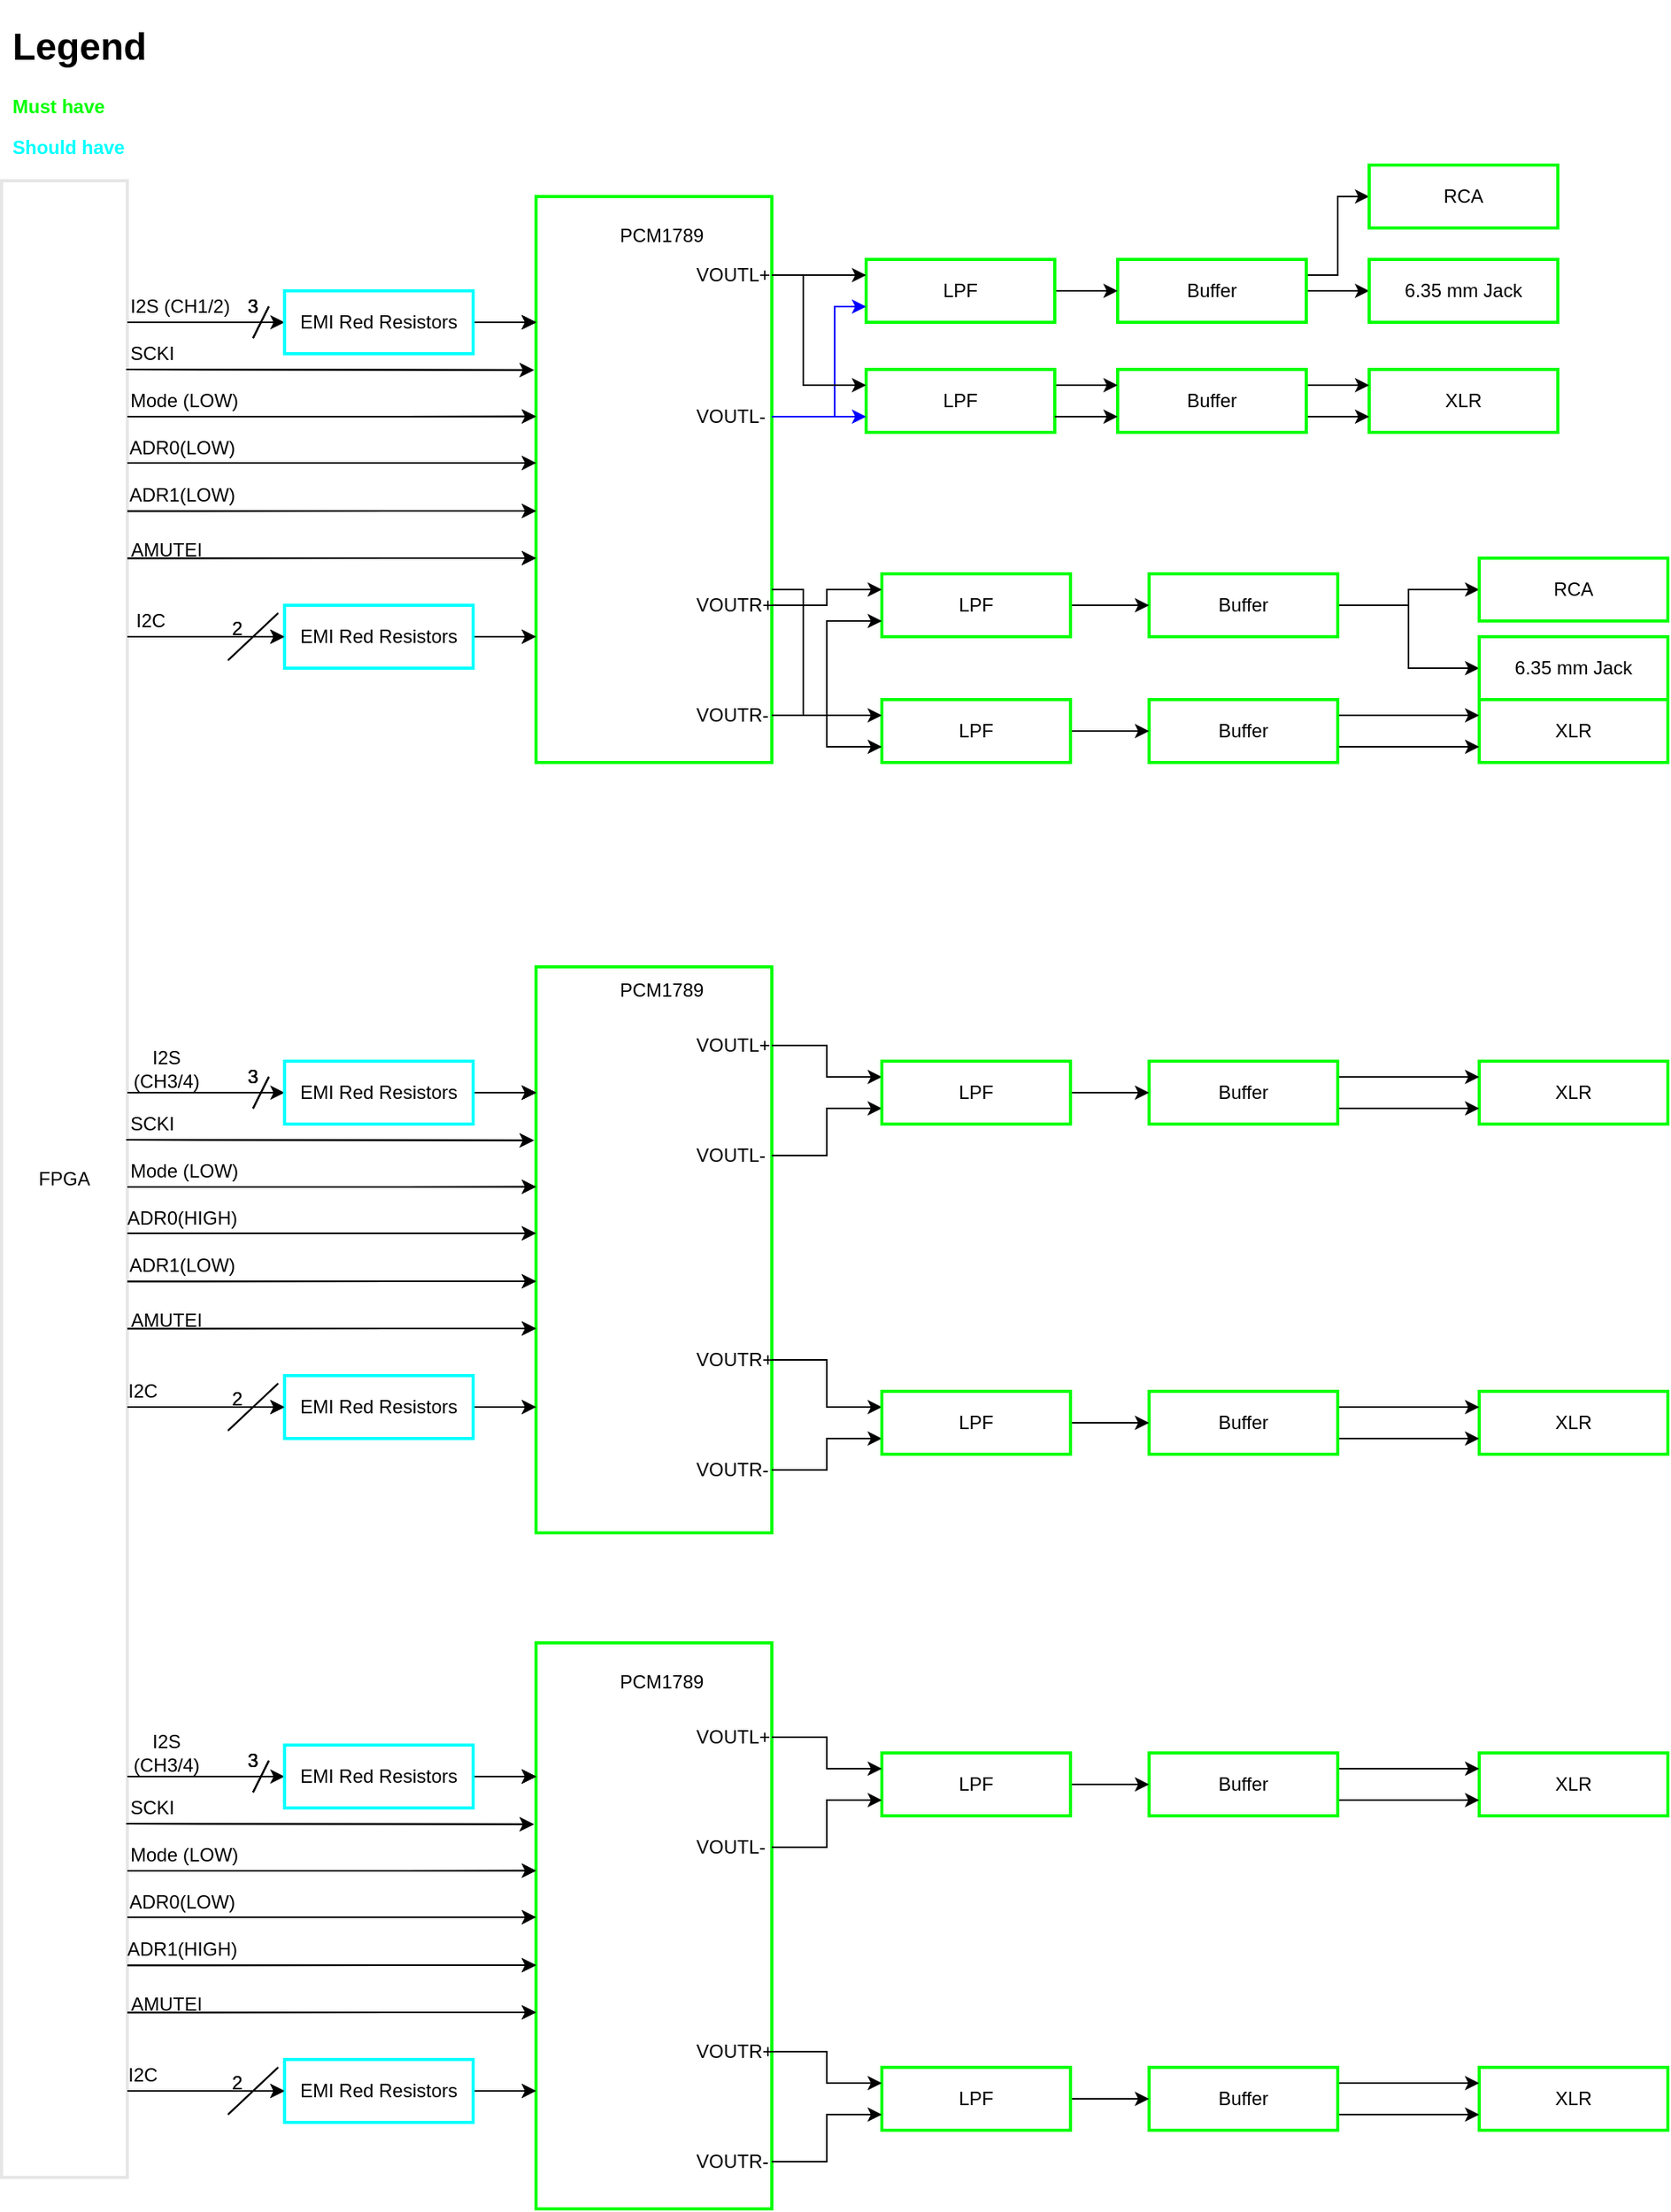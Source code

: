 <mxfile version="20.8.10" type="device" pages="3"><diagram id="6ISztqVL133dhFMmdFjb" name="Back-end"><mxGraphModel dx="545" dy="319" grid="1" gridSize="10" guides="1" tooltips="1" connect="1" arrows="1" fold="1" page="1" pageScale="1" pageWidth="1169" pageHeight="1654" math="0" shadow="0"><root><mxCell id="WuY8b1AVpgEEGS5DV7i4-0"/><mxCell id="WuY8b1AVpgEEGS5DV7i4-1" parent="WuY8b1AVpgEEGS5DV7i4-0"/><mxCell id="sBl0nQXo4yE9vkARrBhZ-0" value="&lt;h1&gt;Legend&lt;/h1&gt;&lt;p&gt;&lt;font color=&quot;#00ff00&quot;&gt;&lt;b&gt;Must have&lt;/b&gt;&lt;/font&gt;&lt;/p&gt;&lt;p&gt;&lt;font color=&quot;#00ffff&quot;&gt;&lt;b&gt;Should have&lt;/b&gt;&lt;/font&gt;&lt;/p&gt;" style="text;html=1;strokeColor=none;fillColor=none;spacing=5;spacingTop=-20;whiteSpace=wrap;overflow=hidden;rounded=0;" parent="WuY8b1AVpgEEGS5DV7i4-1" vertex="1"><mxGeometry x="41.88" y="85" width="100" height="105" as="geometry"/></mxCell><mxCell id="IOmI-iX0Zj-S42RIqmGF-36" value="FPGA" style="text;html=1;strokeColor=#E6E6E6;fillColor=none;align=center;verticalAlign=middle;whiteSpace=wrap;rounded=0;movable=1;resizable=1;rotatable=1;deletable=1;editable=1;locked=0;connectable=1;strokeWidth=2;" parent="WuY8b1AVpgEEGS5DV7i4-1" vertex="1"><mxGeometry x="40" y="190" width="80" height="1270" as="geometry"/></mxCell><mxCell id="PCr-WVekXkje4e08h1MV-130" value="&lt;div&gt;&lt;br&gt;&lt;br&gt;&lt;p class=&quot;MsoNormal&quot;&gt;&lt;br&gt;&lt;/p&gt;&lt;br&gt;&lt;/div&gt;" style="rounded=0;whiteSpace=wrap;html=1;strokeColor=#00FF00;strokeWidth=2;" parent="WuY8b1AVpgEEGS5DV7i4-1" vertex="1"><mxGeometry x="380" y="200" width="150" height="360" as="geometry"/></mxCell><mxCell id="PCr-WVekXkje4e08h1MV-216" style="edgeStyle=orthogonalEdgeStyle;rounded=0;orthogonalLoop=1;jettySize=auto;html=1;fontColor=#000000;" parent="WuY8b1AVpgEEGS5DV7i4-1" source="PCr-WVekXkje4e08h1MV-146" edge="1"><mxGeometry relative="1" as="geometry"><mxPoint x="380" y="280" as="targetPoint"/><Array as="points"><mxPoint x="380" y="280"/></Array></mxGeometry></mxCell><mxCell id="PCr-WVekXkje4e08h1MV-146" value="EMI Red Resistors" style="rounded=0;whiteSpace=wrap;html=1;strokeColor=#00FFFF;strokeWidth=2;" parent="WuY8b1AVpgEEGS5DV7i4-1" vertex="1"><mxGeometry x="220" y="260" width="120" height="40" as="geometry"/></mxCell><mxCell id="PCr-WVekXkje4e08h1MV-219" value="" style="endArrow=classic;html=1;rounded=0;fontColor=#000000;entryX=0;entryY=0.5;entryDx=0;entryDy=0;exitX=0;exitY=1;exitDx=0;exitDy=0;" parent="WuY8b1AVpgEEGS5DV7i4-1" source="PCr-WVekXkje4e08h1MV-226" target="PCr-WVekXkje4e08h1MV-146" edge="1"><mxGeometry width="50" height="50" relative="1" as="geometry"><mxPoint x="110" y="280" as="sourcePoint"/><mxPoint x="120" y="280" as="targetPoint"/></mxGeometry></mxCell><mxCell id="PCr-WVekXkje4e08h1MV-226" value="I2S (CH1/2)" style="text;html=1;strokeColor=none;fillColor=none;align=left;verticalAlign=middle;whiteSpace=wrap;rounded=0;fontColor=#000000;" parent="WuY8b1AVpgEEGS5DV7i4-1" vertex="1"><mxGeometry x="120" y="260" width="70" height="20" as="geometry"/></mxCell><mxCell id="PCr-WVekXkje4e08h1MV-266" value="Mode (LOW)" style="text;html=1;strokeColor=none;fillColor=none;align=left;verticalAlign=middle;whiteSpace=wrap;rounded=0;fontColor=#000000;" parent="WuY8b1AVpgEEGS5DV7i4-1" vertex="1"><mxGeometry x="120" y="320" width="90" height="20" as="geometry"/></mxCell><mxCell id="PCr-WVekXkje4e08h1MV-271" value="SCKI&amp;nbsp;" style="text;html=1;strokeColor=none;fillColor=none;align=left;verticalAlign=middle;whiteSpace=wrap;rounded=0;fontColor=#000000;" parent="WuY8b1AVpgEEGS5DV7i4-1" vertex="1"><mxGeometry x="120" y="290" width="90" height="20" as="geometry"/></mxCell><mxCell id="PCr-WVekXkje4e08h1MV-396" value="I2S (CH3/4)" style="text;html=1;strokeColor=none;fillColor=none;align=center;verticalAlign=middle;whiteSpace=wrap;rounded=0;fontColor=#000000;" parent="WuY8b1AVpgEEGS5DV7i4-1" vertex="1"><mxGeometry x="115" y="740" width="60" height="30" as="geometry"/></mxCell><mxCell id="PCr-WVekXkje4e08h1MV-466" style="edgeStyle=orthogonalEdgeStyle;rounded=0;orthogonalLoop=1;jettySize=auto;html=1;exitX=0.5;exitY=1;exitDx=0;exitDy=0;fontColor=#000000;" parent="WuY8b1AVpgEEGS5DV7i4-1" source="PCr-WVekXkje4e08h1MV-271" target="PCr-WVekXkje4e08h1MV-271" edge="1"><mxGeometry relative="1" as="geometry"/></mxCell><mxCell id="PCr-WVekXkje4e08h1MV-473" value="" style="endArrow=classic;html=1;rounded=0;fontColor=#000000;entryX=0;entryY=0.222;entryDx=0;entryDy=0;entryPerimeter=0;" parent="WuY8b1AVpgEEGS5DV7i4-1" edge="1"><mxGeometry width="50" height="50" relative="1" as="geometry"><mxPoint x="120" y="340" as="sourcePoint"/><mxPoint x="380" y="339.92" as="targetPoint"/></mxGeometry></mxCell><mxCell id="PCr-WVekXkje4e08h1MV-543" style="edgeStyle=orthogonalEdgeStyle;rounded=0;orthogonalLoop=1;jettySize=auto;html=1;entryX=0;entryY=0.5;entryDx=0;entryDy=0;fontColor=#000000;" parent="WuY8b1AVpgEEGS5DV7i4-1" source="PCr-WVekXkje4e08h1MV-544" target="PCr-WVekXkje4e08h1MV-551" edge="1"><mxGeometry relative="1" as="geometry"/></mxCell><mxCell id="4LS1Kl3ii9mYnfeb8qvd-160" style="edgeStyle=orthogonalEdgeStyle;rounded=0;orthogonalLoop=1;jettySize=auto;html=1;" edge="1" parent="WuY8b1AVpgEEGS5DV7i4-1" source="PCr-WVekXkje4e08h1MV-544" target="PCr-WVekXkje4e08h1MV-550"><mxGeometry relative="1" as="geometry"/></mxCell><mxCell id="PCr-WVekXkje4e08h1MV-544" value="Buffer" style="rounded=0;whiteSpace=wrap;html=1;strokeColor=#00FF00;strokeWidth=2;" parent="WuY8b1AVpgEEGS5DV7i4-1" vertex="1"><mxGeometry x="770" y="440" width="120" height="40" as="geometry"/></mxCell><mxCell id="zNKPQ8qLzwGXQE3YcGZi-46" style="edgeStyle=orthogonalEdgeStyle;rounded=0;orthogonalLoop=1;jettySize=auto;html=1;exitX=1;exitY=0.5;exitDx=0;exitDy=0;entryX=0;entryY=0.5;entryDx=0;entryDy=0;" parent="WuY8b1AVpgEEGS5DV7i4-1" source="PCr-WVekXkje4e08h1MV-547" target="PCr-WVekXkje4e08h1MV-544" edge="1"><mxGeometry relative="1" as="geometry"/></mxCell><mxCell id="PCr-WVekXkje4e08h1MV-547" value="LPF" style="rounded=0;whiteSpace=wrap;html=1;strokeColor=#00FF00;strokeWidth=2;" parent="WuY8b1AVpgEEGS5DV7i4-1" vertex="1"><mxGeometry x="600" y="440" width="120" height="40" as="geometry"/></mxCell><mxCell id="PCr-WVekXkje4e08h1MV-548" style="edgeStyle=orthogonalEdgeStyle;rounded=0;orthogonalLoop=1;jettySize=auto;html=1;exitX=0.5;exitY=1;exitDx=0;exitDy=0;" parent="WuY8b1AVpgEEGS5DV7i4-1" edge="1"><mxGeometry relative="1" as="geometry"><mxPoint x="980.71" y="492.5" as="sourcePoint"/><mxPoint x="980.71" y="492.5" as="targetPoint"/></mxGeometry></mxCell><mxCell id="PCr-WVekXkje4e08h1MV-549" value="XLR" style="rounded=0;whiteSpace=wrap;html=1;strokeColor=#00FF00;strokeWidth=2;" parent="WuY8b1AVpgEEGS5DV7i4-1" vertex="1"><mxGeometry x="980" y="520" width="120" height="40" as="geometry"/></mxCell><mxCell id="PCr-WVekXkje4e08h1MV-550" value="6.35 mm Jack" style="rounded=0;whiteSpace=wrap;html=1;strokeColor=#00FF00;strokeWidth=2;" parent="WuY8b1AVpgEEGS5DV7i4-1" vertex="1"><mxGeometry x="980" y="480" width="120" height="40" as="geometry"/></mxCell><mxCell id="PCr-WVekXkje4e08h1MV-551" value="RCA" style="rounded=0;whiteSpace=wrap;html=1;strokeColor=#00FF00;strokeWidth=2;" parent="WuY8b1AVpgEEGS5DV7i4-1" vertex="1"><mxGeometry x="980" y="430" width="120" height="40" as="geometry"/></mxCell><mxCell id="PCr-WVekXkje4e08h1MV-552" style="edgeStyle=orthogonalEdgeStyle;rounded=0;orthogonalLoop=1;jettySize=auto;html=1;exitX=0.5;exitY=1;exitDx=0;exitDy=0;" parent="WuY8b1AVpgEEGS5DV7i4-1" edge="1"><mxGeometry relative="1" as="geometry"><mxPoint x="990.71" y="502.5" as="sourcePoint"/><mxPoint x="990.71" y="502.5" as="targetPoint"/></mxGeometry></mxCell><mxCell id="zNKPQ8qLzwGXQE3YcGZi-56" style="edgeStyle=orthogonalEdgeStyle;rounded=0;orthogonalLoop=1;jettySize=auto;html=1;exitX=1;exitY=0.25;exitDx=0;exitDy=0;entryX=0;entryY=0.25;entryDx=0;entryDy=0;" parent="WuY8b1AVpgEEGS5DV7i4-1" source="PCr-WVekXkje4e08h1MV-554" target="PCr-WVekXkje4e08h1MV-549" edge="1"><mxGeometry relative="1" as="geometry"/></mxCell><mxCell id="zNKPQ8qLzwGXQE3YcGZi-57" style="edgeStyle=orthogonalEdgeStyle;rounded=0;orthogonalLoop=1;jettySize=auto;html=1;exitX=1;exitY=0.75;exitDx=0;exitDy=0;entryX=0;entryY=0.75;entryDx=0;entryDy=0;" parent="WuY8b1AVpgEEGS5DV7i4-1" source="PCr-WVekXkje4e08h1MV-554" target="PCr-WVekXkje4e08h1MV-549" edge="1"><mxGeometry relative="1" as="geometry"/></mxCell><mxCell id="PCr-WVekXkje4e08h1MV-554" value="Buffer" style="rounded=0;whiteSpace=wrap;html=1;strokeColor=#00FF00;strokeWidth=2;" parent="WuY8b1AVpgEEGS5DV7i4-1" vertex="1"><mxGeometry x="770" y="520" width="120" height="40" as="geometry"/></mxCell><mxCell id="zNKPQ8qLzwGXQE3YcGZi-2" value="" style="endArrow=none;html=1;rounded=0;" parent="WuY8b1AVpgEEGS5DV7i4-1" edge="1"><mxGeometry width="50" height="50" relative="1" as="geometry"><mxPoint x="200" y="290" as="sourcePoint"/><mxPoint x="210" y="270" as="targetPoint"/></mxGeometry></mxCell><mxCell id="zNKPQ8qLzwGXQE3YcGZi-3" value="3" style="text;html=1;strokeColor=none;fillColor=none;align=center;verticalAlign=middle;whiteSpace=wrap;rounded=0;" parent="WuY8b1AVpgEEGS5DV7i4-1" vertex="1"><mxGeometry x="190" y="260" width="20" height="20" as="geometry"/></mxCell><mxCell id="zNKPQ8qLzwGXQE3YcGZi-19" value="I2C" style="text;html=1;strokeColor=none;fillColor=none;align=center;verticalAlign=middle;whiteSpace=wrap;rounded=0;fontColor=#000000;" parent="WuY8b1AVpgEEGS5DV7i4-1" vertex="1"><mxGeometry x="90" y="460" width="90" height="20" as="geometry"/></mxCell><mxCell id="zNKPQ8qLzwGXQE3YcGZi-31" value="I2C" style="text;html=1;strokeColor=none;fillColor=none;align=center;verticalAlign=middle;whiteSpace=wrap;rounded=0;fontColor=#000000;" parent="WuY8b1AVpgEEGS5DV7i4-1" vertex="1"><mxGeometry x="85" y="950" width="90" height="20" as="geometry"/></mxCell><mxCell id="zNKPQ8qLzwGXQE3YcGZi-80" style="edgeStyle=orthogonalEdgeStyle;rounded=0;orthogonalLoop=1;jettySize=auto;html=1;entryX=0;entryY=0.5;entryDx=0;entryDy=0;" parent="WuY8b1AVpgEEGS5DV7i4-1" source="zNKPQ8qLzwGXQE3YcGZi-41" target="PCr-WVekXkje4e08h1MV-554" edge="1"><mxGeometry relative="1" as="geometry"/></mxCell><mxCell id="zNKPQ8qLzwGXQE3YcGZi-41" value="LPF" style="rounded=0;whiteSpace=wrap;html=1;strokeColor=#00FF00;strokeWidth=2;" parent="WuY8b1AVpgEEGS5DV7i4-1" vertex="1"><mxGeometry x="600" y="520" width="120" height="40" as="geometry"/></mxCell><mxCell id="zNKPQ8qLzwGXQE3YcGZi-77" style="edgeStyle=orthogonalEdgeStyle;rounded=0;orthogonalLoop=1;jettySize=auto;html=1;entryX=0;entryY=0.75;entryDx=0;entryDy=0;" parent="WuY8b1AVpgEEGS5DV7i4-1" source="zNKPQ8qLzwGXQE3YcGZi-54" target="PCr-WVekXkje4e08h1MV-547" edge="1"><mxGeometry relative="1" as="geometry"/></mxCell><mxCell id="zNKPQ8qLzwGXQE3YcGZi-79" style="edgeStyle=orthogonalEdgeStyle;rounded=0;orthogonalLoop=1;jettySize=auto;html=1;entryX=0;entryY=0.75;entryDx=0;entryDy=0;" parent="WuY8b1AVpgEEGS5DV7i4-1" source="zNKPQ8qLzwGXQE3YcGZi-54" target="zNKPQ8qLzwGXQE3YcGZi-41" edge="1"><mxGeometry relative="1" as="geometry"/></mxCell><mxCell id="zNKPQ8qLzwGXQE3YcGZi-54" value="VOUTR-" style="text;html=1;strokeColor=none;fillColor=none;align=left;verticalAlign=middle;whiteSpace=wrap;rounded=0;" parent="WuY8b1AVpgEEGS5DV7i4-1" vertex="1"><mxGeometry x="480" y="520" width="50" height="20" as="geometry"/></mxCell><mxCell id="zNKPQ8qLzwGXQE3YcGZi-75" style="edgeStyle=orthogonalEdgeStyle;rounded=0;orthogonalLoop=1;jettySize=auto;html=1;entryX=0;entryY=0.25;entryDx=0;entryDy=0;" parent="WuY8b1AVpgEEGS5DV7i4-1" source="zNKPQ8qLzwGXQE3YcGZi-55" target="PCr-WVekXkje4e08h1MV-547" edge="1"><mxGeometry relative="1" as="geometry"/></mxCell><mxCell id="zNKPQ8qLzwGXQE3YcGZi-78" style="edgeStyle=orthogonalEdgeStyle;rounded=0;orthogonalLoop=1;jettySize=auto;html=1;entryX=0;entryY=0.25;entryDx=0;entryDy=0;" parent="WuY8b1AVpgEEGS5DV7i4-1" source="zNKPQ8qLzwGXQE3YcGZi-55" target="zNKPQ8qLzwGXQE3YcGZi-41" edge="1"><mxGeometry relative="1" as="geometry"><Array as="points"><mxPoint x="550" y="450"/><mxPoint x="550" y="530"/></Array></mxGeometry></mxCell><mxCell id="zNKPQ8qLzwGXQE3YcGZi-55" value="VOUTR+" style="text;html=1;strokeColor=none;fillColor=none;align=left;verticalAlign=middle;whiteSpace=wrap;rounded=0;" parent="WuY8b1AVpgEEGS5DV7i4-1" vertex="1"><mxGeometry x="480" y="450" width="50" height="20" as="geometry"/></mxCell><mxCell id="zNKPQ8qLzwGXQE3YcGZi-66" value="PCM1789" style="text;html=1;strokeColor=none;fillColor=none;align=center;verticalAlign=middle;whiteSpace=wrap;rounded=0;" parent="WuY8b1AVpgEEGS5DV7i4-1" vertex="1"><mxGeometry x="430" y="210" width="60" height="30" as="geometry"/></mxCell><mxCell id="zNKPQ8qLzwGXQE3YcGZi-129" style="edgeStyle=orthogonalEdgeStyle;rounded=0;orthogonalLoop=1;jettySize=auto;html=1;entryX=0;entryY=0.5;entryDx=0;entryDy=0;fontColor=#000000;exitX=1;exitY=0.25;exitDx=0;exitDy=0;" parent="WuY8b1AVpgEEGS5DV7i4-1" source="zNKPQ8qLzwGXQE3YcGZi-130" target="zNKPQ8qLzwGXQE3YcGZi-136" edge="1"><mxGeometry relative="1" as="geometry"><Array as="points"><mxPoint x="890" y="250"/><mxPoint x="890" y="200"/></Array></mxGeometry></mxCell><mxCell id="4LS1Kl3ii9mYnfeb8qvd-162" style="edgeStyle=orthogonalEdgeStyle;rounded=0;orthogonalLoop=1;jettySize=auto;html=1;entryX=0;entryY=0.5;entryDx=0;entryDy=0;" edge="1" parent="WuY8b1AVpgEEGS5DV7i4-1" source="zNKPQ8qLzwGXQE3YcGZi-130" target="zNKPQ8qLzwGXQE3YcGZi-135"><mxGeometry relative="1" as="geometry"/></mxCell><mxCell id="zNKPQ8qLzwGXQE3YcGZi-130" value="Buffer" style="rounded=0;whiteSpace=wrap;html=1;strokeColor=#00FF00;strokeWidth=2;" parent="WuY8b1AVpgEEGS5DV7i4-1" vertex="1"><mxGeometry x="750" y="240" width="120" height="40" as="geometry"/></mxCell><mxCell id="zNKPQ8qLzwGXQE3YcGZi-131" style="edgeStyle=orthogonalEdgeStyle;rounded=0;orthogonalLoop=1;jettySize=auto;html=1;exitX=1;exitY=0.5;exitDx=0;exitDy=0;entryX=0;entryY=0.5;entryDx=0;entryDy=0;" parent="WuY8b1AVpgEEGS5DV7i4-1" source="zNKPQ8qLzwGXQE3YcGZi-132" target="zNKPQ8qLzwGXQE3YcGZi-130" edge="1"><mxGeometry relative="1" as="geometry"/></mxCell><mxCell id="zNKPQ8qLzwGXQE3YcGZi-132" value="LPF" style="rounded=0;whiteSpace=wrap;html=1;strokeColor=#00FF00;strokeWidth=2;" parent="WuY8b1AVpgEEGS5DV7i4-1" vertex="1"><mxGeometry x="590" y="240" width="120" height="40" as="geometry"/></mxCell><mxCell id="zNKPQ8qLzwGXQE3YcGZi-133" style="edgeStyle=orthogonalEdgeStyle;rounded=0;orthogonalLoop=1;jettySize=auto;html=1;exitX=0.5;exitY=1;exitDx=0;exitDy=0;" parent="WuY8b1AVpgEEGS5DV7i4-1" edge="1"><mxGeometry relative="1" as="geometry"><mxPoint x="980.71" y="292.5" as="sourcePoint"/><mxPoint x="980.71" y="292.5" as="targetPoint"/></mxGeometry></mxCell><mxCell id="zNKPQ8qLzwGXQE3YcGZi-134" value="XLR" style="rounded=0;whiteSpace=wrap;html=1;strokeColor=#00FF00;strokeWidth=2;" parent="WuY8b1AVpgEEGS5DV7i4-1" vertex="1"><mxGeometry x="910" y="310" width="120" height="40" as="geometry"/></mxCell><mxCell id="zNKPQ8qLzwGXQE3YcGZi-135" value="6.35 mm Jack" style="rounded=0;whiteSpace=wrap;html=1;strokeColor=#00FF00;strokeWidth=2;" parent="WuY8b1AVpgEEGS5DV7i4-1" vertex="1"><mxGeometry x="910" y="240" width="120" height="40" as="geometry"/></mxCell><mxCell id="zNKPQ8qLzwGXQE3YcGZi-136" value="RCA" style="rounded=0;whiteSpace=wrap;html=1;strokeColor=#00FF00;strokeWidth=2;" parent="WuY8b1AVpgEEGS5DV7i4-1" vertex="1"><mxGeometry x="910" y="180" width="120" height="40" as="geometry"/></mxCell><mxCell id="zNKPQ8qLzwGXQE3YcGZi-137" style="edgeStyle=orthogonalEdgeStyle;rounded=0;orthogonalLoop=1;jettySize=auto;html=1;exitX=0.5;exitY=1;exitDx=0;exitDy=0;" parent="WuY8b1AVpgEEGS5DV7i4-1" edge="1"><mxGeometry relative="1" as="geometry"><mxPoint x="990.71" y="302.5" as="sourcePoint"/><mxPoint x="990.71" y="302.5" as="targetPoint"/></mxGeometry></mxCell><mxCell id="zNKPQ8qLzwGXQE3YcGZi-138" style="edgeStyle=orthogonalEdgeStyle;rounded=0;orthogonalLoop=1;jettySize=auto;html=1;exitX=1;exitY=0.25;exitDx=0;exitDy=0;entryX=0;entryY=0.25;entryDx=0;entryDy=0;" parent="WuY8b1AVpgEEGS5DV7i4-1" source="zNKPQ8qLzwGXQE3YcGZi-140" target="zNKPQ8qLzwGXQE3YcGZi-134" edge="1"><mxGeometry relative="1" as="geometry"/></mxCell><mxCell id="zNKPQ8qLzwGXQE3YcGZi-139" style="edgeStyle=orthogonalEdgeStyle;rounded=0;orthogonalLoop=1;jettySize=auto;html=1;exitX=1;exitY=0.75;exitDx=0;exitDy=0;entryX=0;entryY=0.75;entryDx=0;entryDy=0;" parent="WuY8b1AVpgEEGS5DV7i4-1" source="zNKPQ8qLzwGXQE3YcGZi-140" target="zNKPQ8qLzwGXQE3YcGZi-134" edge="1"><mxGeometry relative="1" as="geometry"/></mxCell><mxCell id="zNKPQ8qLzwGXQE3YcGZi-140" value="Buffer" style="rounded=0;whiteSpace=wrap;html=1;strokeColor=#00FF00;strokeWidth=2;" parent="WuY8b1AVpgEEGS5DV7i4-1" vertex="1"><mxGeometry x="750" y="310" width="120" height="40" as="geometry"/></mxCell><mxCell id="zNKPQ8qLzwGXQE3YcGZi-141" style="edgeStyle=orthogonalEdgeStyle;rounded=0;orthogonalLoop=1;jettySize=auto;html=1;entryX=0;entryY=0.25;entryDx=0;entryDy=0;exitX=1;exitY=0.25;exitDx=0;exitDy=0;" parent="WuY8b1AVpgEEGS5DV7i4-1" source="zNKPQ8qLzwGXQE3YcGZi-142" target="zNKPQ8qLzwGXQE3YcGZi-140" edge="1"><mxGeometry relative="1" as="geometry"/></mxCell><mxCell id="zNKPQ8qLzwGXQE3YcGZi-142" value="LPF" style="rounded=0;whiteSpace=wrap;html=1;strokeColor=#00FF00;strokeWidth=2;" parent="WuY8b1AVpgEEGS5DV7i4-1" vertex="1"><mxGeometry x="590" y="310" width="120" height="40" as="geometry"/></mxCell><mxCell id="zNKPQ8qLzwGXQE3YcGZi-143" style="edgeStyle=orthogonalEdgeStyle;rounded=0;orthogonalLoop=1;jettySize=auto;html=1;entryX=0;entryY=0.75;entryDx=0;entryDy=0;strokeColor=#0000FF;" parent="WuY8b1AVpgEEGS5DV7i4-1" source="zNKPQ8qLzwGXQE3YcGZi-145" target="zNKPQ8qLzwGXQE3YcGZi-132" edge="1"><mxGeometry relative="1" as="geometry"><Array as="points"><mxPoint x="570" y="340"/><mxPoint x="570" y="270"/></Array></mxGeometry></mxCell><mxCell id="zNKPQ8qLzwGXQE3YcGZi-144" style="edgeStyle=orthogonalEdgeStyle;rounded=0;orthogonalLoop=1;jettySize=auto;html=1;entryX=0;entryY=0.75;entryDx=0;entryDy=0;strokeColor=#0000FF;" parent="WuY8b1AVpgEEGS5DV7i4-1" source="zNKPQ8qLzwGXQE3YcGZi-145" target="zNKPQ8qLzwGXQE3YcGZi-142" edge="1"><mxGeometry relative="1" as="geometry"/></mxCell><mxCell id="zNKPQ8qLzwGXQE3YcGZi-145" value="VOUTL-" style="text;html=1;strokeColor=none;fillColor=none;align=left;verticalAlign=middle;whiteSpace=wrap;rounded=0;" parent="WuY8b1AVpgEEGS5DV7i4-1" vertex="1"><mxGeometry x="480" y="330" width="50" height="20" as="geometry"/></mxCell><mxCell id="zNKPQ8qLzwGXQE3YcGZi-146" style="edgeStyle=orthogonalEdgeStyle;rounded=0;orthogonalLoop=1;jettySize=auto;html=1;entryX=0;entryY=0.25;entryDx=0;entryDy=0;" parent="WuY8b1AVpgEEGS5DV7i4-1" source="zNKPQ8qLzwGXQE3YcGZi-148" target="zNKPQ8qLzwGXQE3YcGZi-132" edge="1"><mxGeometry relative="1" as="geometry"/></mxCell><mxCell id="zNKPQ8qLzwGXQE3YcGZi-147" style="edgeStyle=orthogonalEdgeStyle;rounded=0;orthogonalLoop=1;jettySize=auto;html=1;entryX=0;entryY=0.25;entryDx=0;entryDy=0;exitX=1;exitY=0.5;exitDx=0;exitDy=0;" parent="WuY8b1AVpgEEGS5DV7i4-1" source="zNKPQ8qLzwGXQE3YcGZi-148" target="zNKPQ8qLzwGXQE3YcGZi-142" edge="1"><mxGeometry relative="1" as="geometry"><Array as="points"><mxPoint x="550" y="250"/><mxPoint x="550" y="320"/></Array></mxGeometry></mxCell><mxCell id="zNKPQ8qLzwGXQE3YcGZi-148" value="VOUTL+" style="text;html=1;strokeColor=none;fillColor=none;align=left;verticalAlign=middle;whiteSpace=wrap;rounded=0;" parent="WuY8b1AVpgEEGS5DV7i4-1" vertex="1"><mxGeometry x="480" y="240" width="50" height="20" as="geometry"/></mxCell><mxCell id="zNKPQ8qLzwGXQE3YcGZi-317" value="&lt;div&gt;&lt;br&gt;&lt;br&gt;&lt;p class=&quot;MsoNormal&quot;&gt;&lt;br&gt;&lt;/p&gt;&lt;br&gt;&lt;/div&gt;" style="rounded=0;whiteSpace=wrap;html=1;strokeColor=#00FF00;strokeWidth=2;" parent="WuY8b1AVpgEEGS5DV7i4-1" vertex="1"><mxGeometry x="380" y="690" width="150" height="360" as="geometry"/></mxCell><mxCell id="zNKPQ8qLzwGXQE3YcGZi-318" value="&lt;div&gt;&lt;br&gt;&lt;br&gt;&lt;p class=&quot;MsoNormal&quot;&gt;&lt;br&gt;&lt;/p&gt;&lt;br&gt;&lt;/div&gt;" style="rounded=0;whiteSpace=wrap;html=1;strokeColor=#00FF00;strokeWidth=2;" parent="WuY8b1AVpgEEGS5DV7i4-1" vertex="1"><mxGeometry x="380" y="1120" width="150" height="360" as="geometry"/></mxCell><mxCell id="zNKPQ8qLzwGXQE3YcGZi-423" style="edgeStyle=orthogonalEdgeStyle;rounded=0;orthogonalLoop=1;jettySize=auto;html=1;entryX=0;entryY=0.75;entryDx=0;entryDy=0;" parent="WuY8b1AVpgEEGS5DV7i4-1" source="zNKPQ8qLzwGXQE3YcGZi-336" target="zNKPQ8qLzwGXQE3YcGZi-413" edge="1"><mxGeometry relative="1" as="geometry"/></mxCell><mxCell id="zNKPQ8qLzwGXQE3YcGZi-336" value="VOUTR-" style="text;html=1;strokeColor=none;fillColor=none;align=left;verticalAlign=middle;whiteSpace=wrap;rounded=0;" parent="WuY8b1AVpgEEGS5DV7i4-1" vertex="1"><mxGeometry x="480" y="1000" width="50" height="20" as="geometry"/></mxCell><mxCell id="zNKPQ8qLzwGXQE3YcGZi-422" style="edgeStyle=orthogonalEdgeStyle;rounded=0;orthogonalLoop=1;jettySize=auto;html=1;entryX=0;entryY=0.25;entryDx=0;entryDy=0;" parent="WuY8b1AVpgEEGS5DV7i4-1" source="zNKPQ8qLzwGXQE3YcGZi-339" target="zNKPQ8qLzwGXQE3YcGZi-413" edge="1"><mxGeometry relative="1" as="geometry"/></mxCell><mxCell id="zNKPQ8qLzwGXQE3YcGZi-339" value="VOUTR+" style="text;html=1;strokeColor=none;fillColor=none;align=left;verticalAlign=middle;whiteSpace=wrap;rounded=0;" parent="WuY8b1AVpgEEGS5DV7i4-1" vertex="1"><mxGeometry x="480" y="930" width="50" height="20" as="geometry"/></mxCell><mxCell id="zNKPQ8qLzwGXQE3YcGZi-340" value="PCM1789" style="text;html=1;strokeColor=none;fillColor=none;align=center;verticalAlign=middle;whiteSpace=wrap;rounded=0;" parent="WuY8b1AVpgEEGS5DV7i4-1" vertex="1"><mxGeometry x="430" y="690" width="60" height="30" as="geometry"/></mxCell><mxCell id="zNKPQ8qLzwGXQE3YcGZi-421" style="edgeStyle=orthogonalEdgeStyle;rounded=0;orthogonalLoop=1;jettySize=auto;html=1;entryX=0;entryY=0.75;entryDx=0;entryDy=0;" parent="WuY8b1AVpgEEGS5DV7i4-1" source="zNKPQ8qLzwGXQE3YcGZi-358" target="zNKPQ8qLzwGXQE3YcGZi-419" edge="1"><mxGeometry relative="1" as="geometry"/></mxCell><mxCell id="zNKPQ8qLzwGXQE3YcGZi-358" value="VOUTL-" style="text;html=1;strokeColor=none;fillColor=none;align=left;verticalAlign=middle;whiteSpace=wrap;rounded=0;" parent="WuY8b1AVpgEEGS5DV7i4-1" vertex="1"><mxGeometry x="480" y="800" width="50" height="20" as="geometry"/></mxCell><mxCell id="zNKPQ8qLzwGXQE3YcGZi-420" style="edgeStyle=orthogonalEdgeStyle;rounded=0;orthogonalLoop=1;jettySize=auto;html=1;entryX=0;entryY=0.25;entryDx=0;entryDy=0;" parent="WuY8b1AVpgEEGS5DV7i4-1" source="zNKPQ8qLzwGXQE3YcGZi-361" target="zNKPQ8qLzwGXQE3YcGZi-419" edge="1"><mxGeometry relative="1" as="geometry"/></mxCell><mxCell id="zNKPQ8qLzwGXQE3YcGZi-361" value="VOUTL+" style="text;html=1;strokeColor=none;fillColor=none;align=left;verticalAlign=middle;whiteSpace=wrap;rounded=0;" parent="WuY8b1AVpgEEGS5DV7i4-1" vertex="1"><mxGeometry x="480" y="730" width="50" height="20" as="geometry"/></mxCell><mxCell id="zNKPQ8qLzwGXQE3YcGZi-368" value="XLR" style="rounded=0;whiteSpace=wrap;html=1;strokeColor=#00FF00;strokeWidth=2;" parent="WuY8b1AVpgEEGS5DV7i4-1" vertex="1"><mxGeometry x="980" y="1390" width="120" height="40" as="geometry"/></mxCell><mxCell id="zNKPQ8qLzwGXQE3YcGZi-372" style="edgeStyle=orthogonalEdgeStyle;rounded=0;orthogonalLoop=1;jettySize=auto;html=1;exitX=1;exitY=0.25;exitDx=0;exitDy=0;entryX=0;entryY=0.25;entryDx=0;entryDy=0;" parent="WuY8b1AVpgEEGS5DV7i4-1" source="zNKPQ8qLzwGXQE3YcGZi-374" target="zNKPQ8qLzwGXQE3YcGZi-368" edge="1"><mxGeometry relative="1" as="geometry"/></mxCell><mxCell id="zNKPQ8qLzwGXQE3YcGZi-373" style="edgeStyle=orthogonalEdgeStyle;rounded=0;orthogonalLoop=1;jettySize=auto;html=1;exitX=1;exitY=0.75;exitDx=0;exitDy=0;entryX=0;entryY=0.75;entryDx=0;entryDy=0;" parent="WuY8b1AVpgEEGS5DV7i4-1" source="zNKPQ8qLzwGXQE3YcGZi-374" target="zNKPQ8qLzwGXQE3YcGZi-368" edge="1"><mxGeometry relative="1" as="geometry"/></mxCell><mxCell id="zNKPQ8qLzwGXQE3YcGZi-374" value="Buffer" style="rounded=0;whiteSpace=wrap;html=1;strokeColor=#00FF00;strokeWidth=2;" parent="WuY8b1AVpgEEGS5DV7i4-1" vertex="1"><mxGeometry x="770" y="1390" width="120" height="40" as="geometry"/></mxCell><mxCell id="zNKPQ8qLzwGXQE3YcGZi-375" style="edgeStyle=orthogonalEdgeStyle;rounded=0;orthogonalLoop=1;jettySize=auto;html=1;entryX=0;entryY=0.5;entryDx=0;entryDy=0;" parent="WuY8b1AVpgEEGS5DV7i4-1" source="zNKPQ8qLzwGXQE3YcGZi-376" target="zNKPQ8qLzwGXQE3YcGZi-374" edge="1"><mxGeometry relative="1" as="geometry"/></mxCell><mxCell id="zNKPQ8qLzwGXQE3YcGZi-376" value="LPF" style="rounded=0;whiteSpace=wrap;html=1;strokeColor=#00FF00;strokeWidth=2;" parent="WuY8b1AVpgEEGS5DV7i4-1" vertex="1"><mxGeometry x="600" y="1390" width="120" height="40" as="geometry"/></mxCell><mxCell id="zNKPQ8qLzwGXQE3YcGZi-406" style="edgeStyle=orthogonalEdgeStyle;rounded=0;orthogonalLoop=1;jettySize=auto;html=1;entryX=0;entryY=0.75;entryDx=0;entryDy=0;" parent="WuY8b1AVpgEEGS5DV7i4-1" source="zNKPQ8qLzwGXQE3YcGZi-379" target="zNKPQ8qLzwGXQE3YcGZi-376" edge="1"><mxGeometry relative="1" as="geometry"/></mxCell><mxCell id="zNKPQ8qLzwGXQE3YcGZi-379" value="VOUTR-" style="text;html=1;strokeColor=none;fillColor=none;align=left;verticalAlign=middle;whiteSpace=wrap;rounded=0;" parent="WuY8b1AVpgEEGS5DV7i4-1" vertex="1"><mxGeometry x="480" y="1440" width="50" height="20" as="geometry"/></mxCell><mxCell id="zNKPQ8qLzwGXQE3YcGZi-405" style="edgeStyle=orthogonalEdgeStyle;rounded=0;orthogonalLoop=1;jettySize=auto;html=1;entryX=0;entryY=0.25;entryDx=0;entryDy=0;" parent="WuY8b1AVpgEEGS5DV7i4-1" source="zNKPQ8qLzwGXQE3YcGZi-382" target="zNKPQ8qLzwGXQE3YcGZi-376" edge="1"><mxGeometry relative="1" as="geometry"/></mxCell><mxCell id="zNKPQ8qLzwGXQE3YcGZi-382" value="VOUTR+" style="text;html=1;strokeColor=none;fillColor=none;align=left;verticalAlign=middle;whiteSpace=wrap;rounded=0;" parent="WuY8b1AVpgEEGS5DV7i4-1" vertex="1"><mxGeometry x="480" y="1370" width="50" height="20" as="geometry"/></mxCell><mxCell id="zNKPQ8qLzwGXQE3YcGZi-383" value="PCM1789" style="text;html=1;strokeColor=none;fillColor=none;align=center;verticalAlign=middle;whiteSpace=wrap;rounded=0;" parent="WuY8b1AVpgEEGS5DV7i4-1" vertex="1"><mxGeometry x="430" y="1130" width="60" height="30" as="geometry"/></mxCell><mxCell id="zNKPQ8qLzwGXQE3YcGZi-390" value="XLR" style="rounded=0;whiteSpace=wrap;html=1;strokeColor=#00FF00;strokeWidth=2;" parent="WuY8b1AVpgEEGS5DV7i4-1" vertex="1"><mxGeometry x="980" y="1190" width="120" height="40" as="geometry"/></mxCell><mxCell id="zNKPQ8qLzwGXQE3YcGZi-394" style="edgeStyle=orthogonalEdgeStyle;rounded=0;orthogonalLoop=1;jettySize=auto;html=1;exitX=1;exitY=0.25;exitDx=0;exitDy=0;entryX=0;entryY=0.25;entryDx=0;entryDy=0;" parent="WuY8b1AVpgEEGS5DV7i4-1" source="zNKPQ8qLzwGXQE3YcGZi-396" target="zNKPQ8qLzwGXQE3YcGZi-390" edge="1"><mxGeometry relative="1" as="geometry"/></mxCell><mxCell id="zNKPQ8qLzwGXQE3YcGZi-395" style="edgeStyle=orthogonalEdgeStyle;rounded=0;orthogonalLoop=1;jettySize=auto;html=1;exitX=1;exitY=0.75;exitDx=0;exitDy=0;entryX=0;entryY=0.75;entryDx=0;entryDy=0;" parent="WuY8b1AVpgEEGS5DV7i4-1" source="zNKPQ8qLzwGXQE3YcGZi-396" target="zNKPQ8qLzwGXQE3YcGZi-390" edge="1"><mxGeometry relative="1" as="geometry"/></mxCell><mxCell id="zNKPQ8qLzwGXQE3YcGZi-396" value="Buffer" style="rounded=0;whiteSpace=wrap;html=1;strokeColor=#00FF00;strokeWidth=2;" parent="WuY8b1AVpgEEGS5DV7i4-1" vertex="1"><mxGeometry x="770" y="1190" width="120" height="40" as="geometry"/></mxCell><mxCell id="zNKPQ8qLzwGXQE3YcGZi-397" style="edgeStyle=orthogonalEdgeStyle;rounded=0;orthogonalLoop=1;jettySize=auto;html=1;entryX=0;entryY=0.5;entryDx=0;entryDy=0;" parent="WuY8b1AVpgEEGS5DV7i4-1" source="zNKPQ8qLzwGXQE3YcGZi-398" target="zNKPQ8qLzwGXQE3YcGZi-396" edge="1"><mxGeometry relative="1" as="geometry"/></mxCell><mxCell id="zNKPQ8qLzwGXQE3YcGZi-398" value="LPF" style="rounded=0;whiteSpace=wrap;html=1;strokeColor=#00FF00;strokeWidth=2;" parent="WuY8b1AVpgEEGS5DV7i4-1" vertex="1"><mxGeometry x="600" y="1190" width="120" height="40" as="geometry"/></mxCell><mxCell id="zNKPQ8qLzwGXQE3YcGZi-400" style="edgeStyle=orthogonalEdgeStyle;rounded=0;orthogonalLoop=1;jettySize=auto;html=1;entryX=0;entryY=0.75;entryDx=0;entryDy=0;" parent="WuY8b1AVpgEEGS5DV7i4-1" source="zNKPQ8qLzwGXQE3YcGZi-401" target="zNKPQ8qLzwGXQE3YcGZi-398" edge="1"><mxGeometry relative="1" as="geometry"/></mxCell><mxCell id="zNKPQ8qLzwGXQE3YcGZi-401" value="VOUTL-" style="text;html=1;strokeColor=none;fillColor=none;align=left;verticalAlign=middle;whiteSpace=wrap;rounded=0;" parent="WuY8b1AVpgEEGS5DV7i4-1" vertex="1"><mxGeometry x="480" y="1240" width="50" height="20" as="geometry"/></mxCell><mxCell id="zNKPQ8qLzwGXQE3YcGZi-403" style="edgeStyle=orthogonalEdgeStyle;rounded=0;orthogonalLoop=1;jettySize=auto;html=1;entryX=0;entryY=0.25;entryDx=0;entryDy=0;" parent="WuY8b1AVpgEEGS5DV7i4-1" source="zNKPQ8qLzwGXQE3YcGZi-404" target="zNKPQ8qLzwGXQE3YcGZi-398" edge="1"><mxGeometry relative="1" as="geometry"/></mxCell><mxCell id="zNKPQ8qLzwGXQE3YcGZi-404" value="VOUTL+" style="text;html=1;strokeColor=none;fillColor=none;align=left;verticalAlign=middle;whiteSpace=wrap;rounded=0;" parent="WuY8b1AVpgEEGS5DV7i4-1" vertex="1"><mxGeometry x="480" y="1170" width="50" height="20" as="geometry"/></mxCell><mxCell id="zNKPQ8qLzwGXQE3YcGZi-408" value="XLR" style="rounded=0;whiteSpace=wrap;html=1;strokeColor=#00FF00;strokeWidth=2;" parent="WuY8b1AVpgEEGS5DV7i4-1" vertex="1"><mxGeometry x="980" y="960" width="120" height="40" as="geometry"/></mxCell><mxCell id="zNKPQ8qLzwGXQE3YcGZi-409" style="edgeStyle=orthogonalEdgeStyle;rounded=0;orthogonalLoop=1;jettySize=auto;html=1;exitX=1;exitY=0.25;exitDx=0;exitDy=0;entryX=0;entryY=0.25;entryDx=0;entryDy=0;" parent="WuY8b1AVpgEEGS5DV7i4-1" source="zNKPQ8qLzwGXQE3YcGZi-411" target="zNKPQ8qLzwGXQE3YcGZi-408" edge="1"><mxGeometry relative="1" as="geometry"/></mxCell><mxCell id="zNKPQ8qLzwGXQE3YcGZi-410" style="edgeStyle=orthogonalEdgeStyle;rounded=0;orthogonalLoop=1;jettySize=auto;html=1;exitX=1;exitY=0.75;exitDx=0;exitDy=0;entryX=0;entryY=0.75;entryDx=0;entryDy=0;" parent="WuY8b1AVpgEEGS5DV7i4-1" source="zNKPQ8qLzwGXQE3YcGZi-411" target="zNKPQ8qLzwGXQE3YcGZi-408" edge="1"><mxGeometry relative="1" as="geometry"/></mxCell><mxCell id="zNKPQ8qLzwGXQE3YcGZi-411" value="Buffer" style="rounded=0;whiteSpace=wrap;html=1;strokeColor=#00FF00;strokeWidth=2;" parent="WuY8b1AVpgEEGS5DV7i4-1" vertex="1"><mxGeometry x="770" y="960" width="120" height="40" as="geometry"/></mxCell><mxCell id="zNKPQ8qLzwGXQE3YcGZi-412" style="edgeStyle=orthogonalEdgeStyle;rounded=0;orthogonalLoop=1;jettySize=auto;html=1;entryX=0;entryY=0.5;entryDx=0;entryDy=0;" parent="WuY8b1AVpgEEGS5DV7i4-1" source="zNKPQ8qLzwGXQE3YcGZi-413" target="zNKPQ8qLzwGXQE3YcGZi-411" edge="1"><mxGeometry relative="1" as="geometry"/></mxCell><mxCell id="zNKPQ8qLzwGXQE3YcGZi-413" value="LPF" style="rounded=0;whiteSpace=wrap;html=1;strokeColor=#00FF00;strokeWidth=2;" parent="WuY8b1AVpgEEGS5DV7i4-1" vertex="1"><mxGeometry x="600" y="960" width="120" height="40" as="geometry"/></mxCell><mxCell id="zNKPQ8qLzwGXQE3YcGZi-414" value="XLR" style="rounded=0;whiteSpace=wrap;html=1;strokeColor=#00FF00;strokeWidth=2;" parent="WuY8b1AVpgEEGS5DV7i4-1" vertex="1"><mxGeometry x="980" y="750" width="120" height="40" as="geometry"/></mxCell><mxCell id="zNKPQ8qLzwGXQE3YcGZi-415" style="edgeStyle=orthogonalEdgeStyle;rounded=0;orthogonalLoop=1;jettySize=auto;html=1;exitX=1;exitY=0.25;exitDx=0;exitDy=0;entryX=0;entryY=0.25;entryDx=0;entryDy=0;" parent="WuY8b1AVpgEEGS5DV7i4-1" source="zNKPQ8qLzwGXQE3YcGZi-417" target="zNKPQ8qLzwGXQE3YcGZi-414" edge="1"><mxGeometry relative="1" as="geometry"/></mxCell><mxCell id="zNKPQ8qLzwGXQE3YcGZi-416" style="edgeStyle=orthogonalEdgeStyle;rounded=0;orthogonalLoop=1;jettySize=auto;html=1;exitX=1;exitY=0.75;exitDx=0;exitDy=0;entryX=0;entryY=0.75;entryDx=0;entryDy=0;" parent="WuY8b1AVpgEEGS5DV7i4-1" source="zNKPQ8qLzwGXQE3YcGZi-417" target="zNKPQ8qLzwGXQE3YcGZi-414" edge="1"><mxGeometry relative="1" as="geometry"/></mxCell><mxCell id="zNKPQ8qLzwGXQE3YcGZi-417" value="Buffer" style="rounded=0;whiteSpace=wrap;html=1;strokeColor=#00FF00;strokeWidth=2;" parent="WuY8b1AVpgEEGS5DV7i4-1" vertex="1"><mxGeometry x="770" y="750" width="120" height="40" as="geometry"/></mxCell><mxCell id="zNKPQ8qLzwGXQE3YcGZi-418" style="edgeStyle=orthogonalEdgeStyle;rounded=0;orthogonalLoop=1;jettySize=auto;html=1;entryX=0;entryY=0.5;entryDx=0;entryDy=0;" parent="WuY8b1AVpgEEGS5DV7i4-1" source="zNKPQ8qLzwGXQE3YcGZi-419" target="zNKPQ8qLzwGXQE3YcGZi-417" edge="1"><mxGeometry relative="1" as="geometry"/></mxCell><mxCell id="zNKPQ8qLzwGXQE3YcGZi-419" value="LPF" style="rounded=0;whiteSpace=wrap;html=1;strokeColor=#00FF00;strokeWidth=2;" parent="WuY8b1AVpgEEGS5DV7i4-1" vertex="1"><mxGeometry x="600" y="750" width="120" height="40" as="geometry"/></mxCell><mxCell id="h1ZqhhXYoJigyUY14fJf-1" style="edgeStyle=orthogonalEdgeStyle;rounded=0;orthogonalLoop=1;jettySize=auto;html=1;entryX=0;entryY=0.75;entryDx=0;entryDy=0;exitX=1;exitY=0.75;exitDx=0;exitDy=0;" parent="WuY8b1AVpgEEGS5DV7i4-1" source="zNKPQ8qLzwGXQE3YcGZi-142" target="zNKPQ8qLzwGXQE3YcGZi-140" edge="1"><mxGeometry relative="1" as="geometry"><mxPoint x="730" y="335" as="sourcePoint"/><mxPoint x="775.71" y="335" as="targetPoint"/></mxGeometry></mxCell><mxCell id="covhPLJUD9EjmdUTDrwi-1" value="" style="endArrow=classic;html=1;rounded=0;entryX=-0.009;entryY=0.14;entryDx=0;entryDy=0;entryPerimeter=0;" parent="WuY8b1AVpgEEGS5DV7i4-1" edge="1"><mxGeometry width="50" height="50" relative="1" as="geometry"><mxPoint x="119.38" y="310" as="sourcePoint"/><mxPoint x="378.65" y="310.4" as="targetPoint"/></mxGeometry></mxCell><mxCell id="covhPLJUD9EjmdUTDrwi-4" style="edgeStyle=orthogonalEdgeStyle;rounded=0;orthogonalLoop=1;jettySize=auto;html=1;fontColor=#000000;" parent="WuY8b1AVpgEEGS5DV7i4-1" source="covhPLJUD9EjmdUTDrwi-5" edge="1"><mxGeometry relative="1" as="geometry"><mxPoint x="380" y="280.0" as="targetPoint"/><Array as="points"><mxPoint x="380" y="280"/></Array></mxGeometry></mxCell><mxCell id="covhPLJUD9EjmdUTDrwi-5" value="EMI Red Resistors" style="rounded=0;whiteSpace=wrap;html=1;strokeColor=#00FFFF;strokeWidth=2;" parent="WuY8b1AVpgEEGS5DV7i4-1" vertex="1"><mxGeometry x="220" y="260" width="120" height="40" as="geometry"/></mxCell><mxCell id="covhPLJUD9EjmdUTDrwi-12" style="edgeStyle=orthogonalEdgeStyle;rounded=0;orthogonalLoop=1;jettySize=auto;html=1;exitX=0.5;exitY=1;exitDx=0;exitDy=0;fontColor=#000000;" parent="WuY8b1AVpgEEGS5DV7i4-1" edge="1"><mxGeometry relative="1" as="geometry"><mxPoint x="172.5" y="380" as="sourcePoint"/><mxPoint x="172.5" y="380" as="targetPoint"/></mxGeometry></mxCell><mxCell id="covhPLJUD9EjmdUTDrwi-18" value="" style="endArrow=none;html=1;rounded=0;" parent="WuY8b1AVpgEEGS5DV7i4-1" edge="1"><mxGeometry width="50" height="50" relative="1" as="geometry"><mxPoint x="200" y="290.0" as="sourcePoint"/><mxPoint x="210" y="270.0" as="targetPoint"/></mxGeometry></mxCell><mxCell id="covhPLJUD9EjmdUTDrwi-19" value="3" style="text;html=1;strokeColor=none;fillColor=none;align=center;verticalAlign=middle;whiteSpace=wrap;rounded=0;" parent="WuY8b1AVpgEEGS5DV7i4-1" vertex="1"><mxGeometry x="190" y="260" width="20" height="20" as="geometry"/></mxCell><mxCell id="covhPLJUD9EjmdUTDrwi-20" value="" style="endArrow=none;html=1;rounded=0;" parent="WuY8b1AVpgEEGS5DV7i4-1" edge="1"><mxGeometry width="50" height="50" relative="1" as="geometry"><mxPoint x="184.06" y="495" as="sourcePoint"/><mxPoint x="215.94" y="465" as="targetPoint"/></mxGeometry></mxCell><mxCell id="covhPLJUD9EjmdUTDrwi-21" value="2" style="text;html=1;strokeColor=none;fillColor=none;align=center;verticalAlign=middle;whiteSpace=wrap;rounded=0;" parent="WuY8b1AVpgEEGS5DV7i4-1" vertex="1"><mxGeometry x="160" y="460" width="60" height="30" as="geometry"/></mxCell><mxCell id="covhPLJUD9EjmdUTDrwi-113" value="I2C" style="text;html=1;strokeColor=none;fillColor=none;align=center;verticalAlign=middle;whiteSpace=wrap;rounded=0;fontColor=#000000;" parent="WuY8b1AVpgEEGS5DV7i4-1" vertex="1"><mxGeometry x="85" y="1385" width="90" height="20" as="geometry"/></mxCell><mxCell id="covhPLJUD9EjmdUTDrwi-118" value="ADR0(LOW)" style="text;html=1;strokeColor=none;fillColor=none;align=center;verticalAlign=middle;whiteSpace=wrap;rounded=0;fontColor=#000000;" parent="WuY8b1AVpgEEGS5DV7i4-1" vertex="1"><mxGeometry x="110" y="350" width="90" height="20" as="geometry"/></mxCell><mxCell id="covhPLJUD9EjmdUTDrwi-119" value="ADR1(LOW)" style="text;html=1;strokeColor=none;fillColor=none;align=center;verticalAlign=middle;whiteSpace=wrap;rounded=0;fontColor=#000000;" parent="WuY8b1AVpgEEGS5DV7i4-1" vertex="1"><mxGeometry x="110" y="380" width="90" height="20" as="geometry"/></mxCell><mxCell id="covhPLJUD9EjmdUTDrwi-121" value="" style="endArrow=classic;html=1;rounded=0;fontColor=#000000;entryX=0;entryY=0.222;entryDx=0;entryDy=0;entryPerimeter=0;" parent="WuY8b1AVpgEEGS5DV7i4-1" edge="1"><mxGeometry width="50" height="50" relative="1" as="geometry"><mxPoint x="120" y="400.08" as="sourcePoint"/><mxPoint x="380" y="400" as="targetPoint"/></mxGeometry></mxCell><mxCell id="4LS1Kl3ii9mYnfeb8qvd-2" value="" style="endArrow=classic;html=1;rounded=0;fontColor=#000000;entryX=0;entryY=0.222;entryDx=0;entryDy=0;entryPerimeter=0;" edge="1" parent="WuY8b1AVpgEEGS5DV7i4-1"><mxGeometry width="50" height="50" relative="1" as="geometry"><mxPoint x="120" y="369.54" as="sourcePoint"/><mxPoint x="380" y="369.46" as="targetPoint"/></mxGeometry></mxCell><mxCell id="4LS1Kl3ii9mYnfeb8qvd-7" style="edgeStyle=orthogonalEdgeStyle;rounded=0;orthogonalLoop=1;jettySize=auto;html=1;exitX=1;exitY=0.5;exitDx=0;exitDy=0;entryX=0;entryY=0.611;entryDx=0;entryDy=0;entryPerimeter=0;" edge="1" parent="WuY8b1AVpgEEGS5DV7i4-1" source="4LS1Kl3ii9mYnfeb8qvd-4"><mxGeometry relative="1" as="geometry"><mxPoint x="380" y="479.96" as="targetPoint"/></mxGeometry></mxCell><mxCell id="4LS1Kl3ii9mYnfeb8qvd-4" value="EMI Red Resistors" style="rounded=0;whiteSpace=wrap;html=1;strokeColor=#00FFFF;strokeWidth=2;" vertex="1" parent="WuY8b1AVpgEEGS5DV7i4-1"><mxGeometry x="220" y="460" width="120" height="40" as="geometry"/></mxCell><mxCell id="4LS1Kl3ii9mYnfeb8qvd-5" value="" style="endArrow=classic;html=1;rounded=0;fontColor=#000000;entryX=0;entryY=0.222;entryDx=0;entryDy=0;entryPerimeter=0;" edge="1" parent="WuY8b1AVpgEEGS5DV7i4-1"><mxGeometry width="50" height="50" relative="1" as="geometry"><mxPoint x="120" y="430.08" as="sourcePoint"/><mxPoint x="380" y="430.0" as="targetPoint"/></mxGeometry></mxCell><mxCell id="4LS1Kl3ii9mYnfeb8qvd-6" value="" style="endArrow=classic;html=1;rounded=0;entryX=0;entryY=0.5;entryDx=0;entryDy=0;" edge="1" parent="WuY8b1AVpgEEGS5DV7i4-1" target="4LS1Kl3ii9mYnfeb8qvd-4"><mxGeometry width="50" height="50" relative="1" as="geometry"><mxPoint x="120" y="480" as="sourcePoint"/><mxPoint x="170" y="440" as="targetPoint"/></mxGeometry></mxCell><mxCell id="4LS1Kl3ii9mYnfeb8qvd-8" style="edgeStyle=orthogonalEdgeStyle;rounded=0;orthogonalLoop=1;jettySize=auto;html=1;fontColor=#000000;" edge="1" parent="WuY8b1AVpgEEGS5DV7i4-1" source="4LS1Kl3ii9mYnfeb8qvd-9"><mxGeometry relative="1" as="geometry"><mxPoint x="380" y="280" as="targetPoint"/><Array as="points"><mxPoint x="380" y="280"/></Array></mxGeometry></mxCell><mxCell id="4LS1Kl3ii9mYnfeb8qvd-9" value="EMI Red Resistors" style="rounded=0;whiteSpace=wrap;html=1;strokeColor=#00FFFF;strokeWidth=2;" vertex="1" parent="WuY8b1AVpgEEGS5DV7i4-1"><mxGeometry x="220" y="260" width="120" height="40" as="geometry"/></mxCell><mxCell id="4LS1Kl3ii9mYnfeb8qvd-14" style="edgeStyle=orthogonalEdgeStyle;rounded=0;orthogonalLoop=1;jettySize=auto;html=1;exitX=0.5;exitY=1;exitDx=0;exitDy=0;fontColor=#000000;" edge="1" parent="WuY8b1AVpgEEGS5DV7i4-1"><mxGeometry relative="1" as="geometry"><mxPoint x="285" y="320" as="sourcePoint"/><mxPoint x="285" y="320" as="targetPoint"/></mxGeometry></mxCell><mxCell id="4LS1Kl3ii9mYnfeb8qvd-15" value="" style="endArrow=classic;html=1;rounded=0;fontColor=#000000;entryX=0;entryY=0.222;entryDx=0;entryDy=0;entryPerimeter=0;" edge="1" parent="WuY8b1AVpgEEGS5DV7i4-1"><mxGeometry width="50" height="50" relative="1" as="geometry"><mxPoint x="120" y="340" as="sourcePoint"/><mxPoint x="380" y="339.92" as="targetPoint"/></mxGeometry></mxCell><mxCell id="4LS1Kl3ii9mYnfeb8qvd-16" value="" style="endArrow=none;html=1;rounded=0;" edge="1" parent="WuY8b1AVpgEEGS5DV7i4-1"><mxGeometry width="50" height="50" relative="1" as="geometry"><mxPoint x="200" y="290" as="sourcePoint"/><mxPoint x="210" y="270" as="targetPoint"/></mxGeometry></mxCell><mxCell id="4LS1Kl3ii9mYnfeb8qvd-17" value="3" style="text;html=1;strokeColor=none;fillColor=none;align=center;verticalAlign=middle;whiteSpace=wrap;rounded=0;" vertex="1" parent="WuY8b1AVpgEEGS5DV7i4-1"><mxGeometry x="190" y="260" width="20" height="20" as="geometry"/></mxCell><mxCell id="4LS1Kl3ii9mYnfeb8qvd-18" value="" style="endArrow=classic;html=1;rounded=0;entryX=-0.009;entryY=0.14;entryDx=0;entryDy=0;entryPerimeter=0;" edge="1" parent="WuY8b1AVpgEEGS5DV7i4-1"><mxGeometry width="50" height="50" relative="1" as="geometry"><mxPoint x="119.38" y="310" as="sourcePoint"/><mxPoint x="378.65" y="310.4" as="targetPoint"/></mxGeometry></mxCell><mxCell id="4LS1Kl3ii9mYnfeb8qvd-19" style="edgeStyle=orthogonalEdgeStyle;rounded=0;orthogonalLoop=1;jettySize=auto;html=1;fontColor=#000000;" edge="1" parent="WuY8b1AVpgEEGS5DV7i4-1" source="4LS1Kl3ii9mYnfeb8qvd-20"><mxGeometry relative="1" as="geometry"><mxPoint x="380" y="280" as="targetPoint"/><Array as="points"><mxPoint x="380" y="280"/></Array></mxGeometry></mxCell><mxCell id="4LS1Kl3ii9mYnfeb8qvd-20" value="EMI Red Resistors" style="rounded=0;whiteSpace=wrap;html=1;strokeColor=#00FFFF;strokeWidth=2;" vertex="1" parent="WuY8b1AVpgEEGS5DV7i4-1"><mxGeometry x="220" y="260" width="120" height="40" as="geometry"/></mxCell><mxCell id="4LS1Kl3ii9mYnfeb8qvd-23" style="edgeStyle=orthogonalEdgeStyle;rounded=0;orthogonalLoop=1;jettySize=auto;html=1;exitX=0.5;exitY=1;exitDx=0;exitDy=0;fontColor=#000000;" edge="1" parent="WuY8b1AVpgEEGS5DV7i4-1"><mxGeometry relative="1" as="geometry"><mxPoint x="172.5" y="380" as="sourcePoint"/><mxPoint x="172.5" y="380" as="targetPoint"/></mxGeometry></mxCell><mxCell id="4LS1Kl3ii9mYnfeb8qvd-24" value="AMUTEI" style="text;html=1;strokeColor=none;fillColor=none;align=center;verticalAlign=middle;whiteSpace=wrap;rounded=0;fontColor=#000000;" vertex="1" parent="WuY8b1AVpgEEGS5DV7i4-1"><mxGeometry x="115" y="410" width="60" height="30" as="geometry"/></mxCell><mxCell id="4LS1Kl3ii9mYnfeb8qvd-25" value="" style="endArrow=none;html=1;rounded=0;" edge="1" parent="WuY8b1AVpgEEGS5DV7i4-1"><mxGeometry width="50" height="50" relative="1" as="geometry"><mxPoint x="200" y="290" as="sourcePoint"/><mxPoint x="210" y="270" as="targetPoint"/></mxGeometry></mxCell><mxCell id="4LS1Kl3ii9mYnfeb8qvd-26" value="3" style="text;html=1;strokeColor=none;fillColor=none;align=center;verticalAlign=middle;whiteSpace=wrap;rounded=0;" vertex="1" parent="WuY8b1AVpgEEGS5DV7i4-1"><mxGeometry x="190" y="260" width="20" height="20" as="geometry"/></mxCell><mxCell id="4LS1Kl3ii9mYnfeb8qvd-27" value="" style="endArrow=none;html=1;rounded=0;" edge="1" parent="WuY8b1AVpgEEGS5DV7i4-1"><mxGeometry width="50" height="50" relative="1" as="geometry"><mxPoint x="184.06" y="495" as="sourcePoint"/><mxPoint x="215.94" y="465" as="targetPoint"/></mxGeometry></mxCell><mxCell id="4LS1Kl3ii9mYnfeb8qvd-28" value="2" style="text;html=1;strokeColor=none;fillColor=none;align=center;verticalAlign=middle;whiteSpace=wrap;rounded=0;" vertex="1" parent="WuY8b1AVpgEEGS5DV7i4-1"><mxGeometry x="160" y="460" width="60" height="30" as="geometry"/></mxCell><mxCell id="4LS1Kl3ii9mYnfeb8qvd-31" value="" style="endArrow=classic;html=1;rounded=0;fontColor=#000000;entryX=0;entryY=0.222;entryDx=0;entryDy=0;entryPerimeter=0;" edge="1" parent="WuY8b1AVpgEEGS5DV7i4-1"><mxGeometry width="50" height="50" relative="1" as="geometry"><mxPoint x="120" y="400.08" as="sourcePoint"/><mxPoint x="380" y="400" as="targetPoint"/></mxGeometry></mxCell><mxCell id="4LS1Kl3ii9mYnfeb8qvd-32" value="" style="endArrow=classic;html=1;rounded=0;fontColor=#000000;entryX=0;entryY=0.222;entryDx=0;entryDy=0;entryPerimeter=0;" edge="1" parent="WuY8b1AVpgEEGS5DV7i4-1"><mxGeometry width="50" height="50" relative="1" as="geometry"><mxPoint x="120" y="369.54" as="sourcePoint"/><mxPoint x="380" y="369.46" as="targetPoint"/></mxGeometry></mxCell><mxCell id="4LS1Kl3ii9mYnfeb8qvd-33" style="edgeStyle=orthogonalEdgeStyle;rounded=0;orthogonalLoop=1;jettySize=auto;html=1;exitX=1;exitY=0.5;exitDx=0;exitDy=0;entryX=0;entryY=0.611;entryDx=0;entryDy=0;entryPerimeter=0;" edge="1" parent="WuY8b1AVpgEEGS5DV7i4-1" source="4LS1Kl3ii9mYnfeb8qvd-34"><mxGeometry relative="1" as="geometry"><mxPoint x="380" y="479.96" as="targetPoint"/></mxGeometry></mxCell><mxCell id="4LS1Kl3ii9mYnfeb8qvd-34" value="EMI Red Resistors" style="rounded=0;whiteSpace=wrap;html=1;strokeColor=#00FFFF;strokeWidth=2;" vertex="1" parent="WuY8b1AVpgEEGS5DV7i4-1"><mxGeometry x="220" y="460" width="120" height="40" as="geometry"/></mxCell><mxCell id="4LS1Kl3ii9mYnfeb8qvd-35" value="" style="endArrow=classic;html=1;rounded=0;fontColor=#000000;entryX=0;entryY=0.222;entryDx=0;entryDy=0;entryPerimeter=0;" edge="1" parent="WuY8b1AVpgEEGS5DV7i4-1"><mxGeometry width="50" height="50" relative="1" as="geometry"><mxPoint x="120" y="430.08" as="sourcePoint"/><mxPoint x="380" y="430.0" as="targetPoint"/></mxGeometry></mxCell><mxCell id="4LS1Kl3ii9mYnfeb8qvd-36" value="" style="endArrow=classic;html=1;rounded=0;entryX=0;entryY=0.5;entryDx=0;entryDy=0;" edge="1" parent="WuY8b1AVpgEEGS5DV7i4-1" target="4LS1Kl3ii9mYnfeb8qvd-34"><mxGeometry width="50" height="50" relative="1" as="geometry"><mxPoint x="120" y="480" as="sourcePoint"/><mxPoint x="170" y="440" as="targetPoint"/></mxGeometry></mxCell><mxCell id="4LS1Kl3ii9mYnfeb8qvd-66" style="edgeStyle=orthogonalEdgeStyle;rounded=0;orthogonalLoop=1;jettySize=auto;html=1;fontColor=#000000;" edge="1" parent="WuY8b1AVpgEEGS5DV7i4-1" source="4LS1Kl3ii9mYnfeb8qvd-67"><mxGeometry relative="1" as="geometry"><mxPoint x="380" y="770" as="targetPoint"/><Array as="points"><mxPoint x="380" y="770"/></Array></mxGeometry></mxCell><mxCell id="4LS1Kl3ii9mYnfeb8qvd-67" value="EMI Red Resistors" style="rounded=0;whiteSpace=wrap;html=1;strokeColor=#00FFFF;strokeWidth=2;" vertex="1" parent="WuY8b1AVpgEEGS5DV7i4-1"><mxGeometry x="220" y="750" width="120" height="40" as="geometry"/></mxCell><mxCell id="4LS1Kl3ii9mYnfeb8qvd-68" value="" style="endArrow=classic;html=1;rounded=0;fontColor=#000000;entryX=0;entryY=0.5;entryDx=0;entryDy=0;exitX=0;exitY=1;exitDx=0;exitDy=0;" edge="1" parent="WuY8b1AVpgEEGS5DV7i4-1" target="4LS1Kl3ii9mYnfeb8qvd-67"><mxGeometry width="50" height="50" relative="1" as="geometry"><mxPoint x="120" y="770" as="sourcePoint"/><mxPoint x="120" y="770" as="targetPoint"/></mxGeometry></mxCell><mxCell id="4LS1Kl3ii9mYnfeb8qvd-70" value="Mode (LOW)" style="text;html=1;strokeColor=none;fillColor=none;align=left;verticalAlign=middle;whiteSpace=wrap;rounded=0;fontColor=#000000;" vertex="1" parent="WuY8b1AVpgEEGS5DV7i4-1"><mxGeometry x="120" y="810" width="90" height="20" as="geometry"/></mxCell><mxCell id="4LS1Kl3ii9mYnfeb8qvd-71" value="SCKI&amp;nbsp;" style="text;html=1;strokeColor=none;fillColor=none;align=left;verticalAlign=middle;whiteSpace=wrap;rounded=0;fontColor=#000000;" vertex="1" parent="WuY8b1AVpgEEGS5DV7i4-1"><mxGeometry x="120" y="780" width="90" height="20" as="geometry"/></mxCell><mxCell id="4LS1Kl3ii9mYnfeb8qvd-72" style="edgeStyle=orthogonalEdgeStyle;rounded=0;orthogonalLoop=1;jettySize=auto;html=1;exitX=0.5;exitY=1;exitDx=0;exitDy=0;fontColor=#000000;" edge="1" parent="WuY8b1AVpgEEGS5DV7i4-1" source="4LS1Kl3ii9mYnfeb8qvd-71" target="4LS1Kl3ii9mYnfeb8qvd-71"><mxGeometry relative="1" as="geometry"/></mxCell><mxCell id="4LS1Kl3ii9mYnfeb8qvd-73" value="" style="endArrow=classic;html=1;rounded=0;fontColor=#000000;entryX=0;entryY=0.222;entryDx=0;entryDy=0;entryPerimeter=0;" edge="1" parent="WuY8b1AVpgEEGS5DV7i4-1"><mxGeometry width="50" height="50" relative="1" as="geometry"><mxPoint x="120" y="830" as="sourcePoint"/><mxPoint x="380" y="829.92" as="targetPoint"/></mxGeometry></mxCell><mxCell id="4LS1Kl3ii9mYnfeb8qvd-74" value="" style="endArrow=none;html=1;rounded=0;" edge="1" parent="WuY8b1AVpgEEGS5DV7i4-1"><mxGeometry width="50" height="50" relative="1" as="geometry"><mxPoint x="200" y="780" as="sourcePoint"/><mxPoint x="210" y="760" as="targetPoint"/></mxGeometry></mxCell><mxCell id="4LS1Kl3ii9mYnfeb8qvd-75" value="3" style="text;html=1;strokeColor=none;fillColor=none;align=center;verticalAlign=middle;whiteSpace=wrap;rounded=0;" vertex="1" parent="WuY8b1AVpgEEGS5DV7i4-1"><mxGeometry x="190" y="750" width="20" height="20" as="geometry"/></mxCell><mxCell id="4LS1Kl3ii9mYnfeb8qvd-76" value="" style="endArrow=classic;html=1;rounded=0;entryX=-0.009;entryY=0.14;entryDx=0;entryDy=0;entryPerimeter=0;" edge="1" parent="WuY8b1AVpgEEGS5DV7i4-1"><mxGeometry width="50" height="50" relative="1" as="geometry"><mxPoint x="119.38" y="800" as="sourcePoint"/><mxPoint x="378.65" y="800.4" as="targetPoint"/></mxGeometry></mxCell><mxCell id="4LS1Kl3ii9mYnfeb8qvd-77" style="edgeStyle=orthogonalEdgeStyle;rounded=0;orthogonalLoop=1;jettySize=auto;html=1;fontColor=#000000;" edge="1" parent="WuY8b1AVpgEEGS5DV7i4-1" source="4LS1Kl3ii9mYnfeb8qvd-78"><mxGeometry relative="1" as="geometry"><mxPoint x="380" y="770" as="targetPoint"/><Array as="points"><mxPoint x="380" y="770"/></Array></mxGeometry></mxCell><mxCell id="4LS1Kl3ii9mYnfeb8qvd-78" value="EMI Red Resistors" style="rounded=0;whiteSpace=wrap;html=1;strokeColor=#00FFFF;strokeWidth=2;" vertex="1" parent="WuY8b1AVpgEEGS5DV7i4-1"><mxGeometry x="220" y="750" width="120" height="40" as="geometry"/></mxCell><mxCell id="4LS1Kl3ii9mYnfeb8qvd-79" style="edgeStyle=orthogonalEdgeStyle;rounded=0;orthogonalLoop=1;jettySize=auto;html=1;exitX=0.5;exitY=1;exitDx=0;exitDy=0;fontColor=#000000;" edge="1" parent="WuY8b1AVpgEEGS5DV7i4-1"><mxGeometry relative="1" as="geometry"><mxPoint x="172.5" y="870" as="sourcePoint"/><mxPoint x="172.5" y="870" as="targetPoint"/></mxGeometry></mxCell><mxCell id="4LS1Kl3ii9mYnfeb8qvd-80" value="" style="endArrow=none;html=1;rounded=0;" edge="1" parent="WuY8b1AVpgEEGS5DV7i4-1"><mxGeometry width="50" height="50" relative="1" as="geometry"><mxPoint x="200" y="780" as="sourcePoint"/><mxPoint x="210" y="760" as="targetPoint"/></mxGeometry></mxCell><mxCell id="4LS1Kl3ii9mYnfeb8qvd-81" value="3" style="text;html=1;strokeColor=none;fillColor=none;align=center;verticalAlign=middle;whiteSpace=wrap;rounded=0;" vertex="1" parent="WuY8b1AVpgEEGS5DV7i4-1"><mxGeometry x="190" y="750" width="20" height="20" as="geometry"/></mxCell><mxCell id="4LS1Kl3ii9mYnfeb8qvd-82" value="" style="endArrow=none;html=1;rounded=0;" edge="1" parent="WuY8b1AVpgEEGS5DV7i4-1"><mxGeometry width="50" height="50" relative="1" as="geometry"><mxPoint x="184.06" y="985" as="sourcePoint"/><mxPoint x="215.94" y="955" as="targetPoint"/></mxGeometry></mxCell><mxCell id="4LS1Kl3ii9mYnfeb8qvd-83" value="2" style="text;html=1;strokeColor=none;fillColor=none;align=center;verticalAlign=middle;whiteSpace=wrap;rounded=0;" vertex="1" parent="WuY8b1AVpgEEGS5DV7i4-1"><mxGeometry x="160" y="950" width="60" height="30" as="geometry"/></mxCell><mxCell id="4LS1Kl3ii9mYnfeb8qvd-84" value="ADR0(HIGH)" style="text;html=1;strokeColor=none;fillColor=none;align=center;verticalAlign=middle;whiteSpace=wrap;rounded=0;fontColor=#000000;" vertex="1" parent="WuY8b1AVpgEEGS5DV7i4-1"><mxGeometry x="110" y="840" width="90" height="20" as="geometry"/></mxCell><mxCell id="4LS1Kl3ii9mYnfeb8qvd-85" value="ADR1(LOW)" style="text;html=1;strokeColor=none;fillColor=none;align=center;verticalAlign=middle;whiteSpace=wrap;rounded=0;fontColor=#000000;" vertex="1" parent="WuY8b1AVpgEEGS5DV7i4-1"><mxGeometry x="110" y="870" width="90" height="20" as="geometry"/></mxCell><mxCell id="4LS1Kl3ii9mYnfeb8qvd-86" value="" style="endArrow=classic;html=1;rounded=0;fontColor=#000000;entryX=0;entryY=0.222;entryDx=0;entryDy=0;entryPerimeter=0;" edge="1" parent="WuY8b1AVpgEEGS5DV7i4-1"><mxGeometry width="50" height="50" relative="1" as="geometry"><mxPoint x="120" y="890.08" as="sourcePoint"/><mxPoint x="380" y="890" as="targetPoint"/></mxGeometry></mxCell><mxCell id="4LS1Kl3ii9mYnfeb8qvd-87" value="" style="endArrow=classic;html=1;rounded=0;fontColor=#000000;entryX=0;entryY=0.222;entryDx=0;entryDy=0;entryPerimeter=0;" edge="1" parent="WuY8b1AVpgEEGS5DV7i4-1"><mxGeometry width="50" height="50" relative="1" as="geometry"><mxPoint x="120" y="859.54" as="sourcePoint"/><mxPoint x="380" y="859.46" as="targetPoint"/></mxGeometry></mxCell><mxCell id="4LS1Kl3ii9mYnfeb8qvd-88" style="edgeStyle=orthogonalEdgeStyle;rounded=0;orthogonalLoop=1;jettySize=auto;html=1;exitX=1;exitY=0.5;exitDx=0;exitDy=0;entryX=0;entryY=0.611;entryDx=0;entryDy=0;entryPerimeter=0;" edge="1" parent="WuY8b1AVpgEEGS5DV7i4-1" source="4LS1Kl3ii9mYnfeb8qvd-89"><mxGeometry relative="1" as="geometry"><mxPoint x="380" y="969.96" as="targetPoint"/></mxGeometry></mxCell><mxCell id="4LS1Kl3ii9mYnfeb8qvd-89" value="EMI Red Resistors" style="rounded=0;whiteSpace=wrap;html=1;strokeColor=#00FFFF;strokeWidth=2;" vertex="1" parent="WuY8b1AVpgEEGS5DV7i4-1"><mxGeometry x="220" y="950" width="120" height="40" as="geometry"/></mxCell><mxCell id="4LS1Kl3ii9mYnfeb8qvd-90" value="" style="endArrow=classic;html=1;rounded=0;fontColor=#000000;entryX=0;entryY=0.222;entryDx=0;entryDy=0;entryPerimeter=0;" edge="1" parent="WuY8b1AVpgEEGS5DV7i4-1"><mxGeometry width="50" height="50" relative="1" as="geometry"><mxPoint x="120" y="920.08" as="sourcePoint"/><mxPoint x="380" y="920" as="targetPoint"/></mxGeometry></mxCell><mxCell id="4LS1Kl3ii9mYnfeb8qvd-91" value="" style="endArrow=classic;html=1;rounded=0;entryX=0;entryY=0.5;entryDx=0;entryDy=0;" edge="1" parent="WuY8b1AVpgEEGS5DV7i4-1" target="4LS1Kl3ii9mYnfeb8qvd-89"><mxGeometry width="50" height="50" relative="1" as="geometry"><mxPoint x="120" y="970" as="sourcePoint"/><mxPoint x="170" y="930" as="targetPoint"/></mxGeometry></mxCell><mxCell id="4LS1Kl3ii9mYnfeb8qvd-92" style="edgeStyle=orthogonalEdgeStyle;rounded=0;orthogonalLoop=1;jettySize=auto;html=1;fontColor=#000000;" edge="1" parent="WuY8b1AVpgEEGS5DV7i4-1" source="4LS1Kl3ii9mYnfeb8qvd-93"><mxGeometry relative="1" as="geometry"><mxPoint x="380" y="770" as="targetPoint"/><Array as="points"><mxPoint x="380" y="770"/></Array></mxGeometry></mxCell><mxCell id="4LS1Kl3ii9mYnfeb8qvd-93" value="EMI Red Resistors" style="rounded=0;whiteSpace=wrap;html=1;strokeColor=#00FFFF;strokeWidth=2;" vertex="1" parent="WuY8b1AVpgEEGS5DV7i4-1"><mxGeometry x="220" y="750" width="120" height="40" as="geometry"/></mxCell><mxCell id="4LS1Kl3ii9mYnfeb8qvd-94" style="edgeStyle=orthogonalEdgeStyle;rounded=0;orthogonalLoop=1;jettySize=auto;html=1;exitX=0.5;exitY=1;exitDx=0;exitDy=0;fontColor=#000000;" edge="1" parent="WuY8b1AVpgEEGS5DV7i4-1"><mxGeometry relative="1" as="geometry"><mxPoint x="285" y="810" as="sourcePoint"/><mxPoint x="285" y="810" as="targetPoint"/></mxGeometry></mxCell><mxCell id="4LS1Kl3ii9mYnfeb8qvd-95" value="" style="endArrow=classic;html=1;rounded=0;fontColor=#000000;entryX=0;entryY=0.222;entryDx=0;entryDy=0;entryPerimeter=0;" edge="1" parent="WuY8b1AVpgEEGS5DV7i4-1"><mxGeometry width="50" height="50" relative="1" as="geometry"><mxPoint x="120" y="830" as="sourcePoint"/><mxPoint x="380" y="829.92" as="targetPoint"/></mxGeometry></mxCell><mxCell id="4LS1Kl3ii9mYnfeb8qvd-96" value="" style="endArrow=none;html=1;rounded=0;" edge="1" parent="WuY8b1AVpgEEGS5DV7i4-1"><mxGeometry width="50" height="50" relative="1" as="geometry"><mxPoint x="200" y="780" as="sourcePoint"/><mxPoint x="210" y="760" as="targetPoint"/></mxGeometry></mxCell><mxCell id="4LS1Kl3ii9mYnfeb8qvd-97" value="3" style="text;html=1;strokeColor=none;fillColor=none;align=center;verticalAlign=middle;whiteSpace=wrap;rounded=0;" vertex="1" parent="WuY8b1AVpgEEGS5DV7i4-1"><mxGeometry x="190" y="750" width="20" height="20" as="geometry"/></mxCell><mxCell id="4LS1Kl3ii9mYnfeb8qvd-98" value="" style="endArrow=classic;html=1;rounded=0;entryX=-0.009;entryY=0.14;entryDx=0;entryDy=0;entryPerimeter=0;" edge="1" parent="WuY8b1AVpgEEGS5DV7i4-1"><mxGeometry width="50" height="50" relative="1" as="geometry"><mxPoint x="119.38" y="800" as="sourcePoint"/><mxPoint x="378.65" y="800.4" as="targetPoint"/></mxGeometry></mxCell><mxCell id="4LS1Kl3ii9mYnfeb8qvd-99" style="edgeStyle=orthogonalEdgeStyle;rounded=0;orthogonalLoop=1;jettySize=auto;html=1;fontColor=#000000;" edge="1" parent="WuY8b1AVpgEEGS5DV7i4-1" source="4LS1Kl3ii9mYnfeb8qvd-100"><mxGeometry relative="1" as="geometry"><mxPoint x="380" y="770" as="targetPoint"/><Array as="points"><mxPoint x="380" y="770"/></Array></mxGeometry></mxCell><mxCell id="4LS1Kl3ii9mYnfeb8qvd-100" value="EMI Red Resistors" style="rounded=0;whiteSpace=wrap;html=1;strokeColor=#00FFFF;strokeWidth=2;" vertex="1" parent="WuY8b1AVpgEEGS5DV7i4-1"><mxGeometry x="220" y="750" width="120" height="40" as="geometry"/></mxCell><mxCell id="4LS1Kl3ii9mYnfeb8qvd-101" style="edgeStyle=orthogonalEdgeStyle;rounded=0;orthogonalLoop=1;jettySize=auto;html=1;exitX=0.5;exitY=1;exitDx=0;exitDy=0;fontColor=#000000;" edge="1" parent="WuY8b1AVpgEEGS5DV7i4-1"><mxGeometry relative="1" as="geometry"><mxPoint x="172.5" y="870" as="sourcePoint"/><mxPoint x="172.5" y="870" as="targetPoint"/></mxGeometry></mxCell><mxCell id="4LS1Kl3ii9mYnfeb8qvd-102" value="AMUTEI" style="text;html=1;strokeColor=none;fillColor=none;align=center;verticalAlign=middle;whiteSpace=wrap;rounded=0;fontColor=#000000;" vertex="1" parent="WuY8b1AVpgEEGS5DV7i4-1"><mxGeometry x="115" y="900" width="60" height="30" as="geometry"/></mxCell><mxCell id="4LS1Kl3ii9mYnfeb8qvd-103" value="" style="endArrow=none;html=1;rounded=0;" edge="1" parent="WuY8b1AVpgEEGS5DV7i4-1"><mxGeometry width="50" height="50" relative="1" as="geometry"><mxPoint x="200" y="780" as="sourcePoint"/><mxPoint x="210" y="760" as="targetPoint"/></mxGeometry></mxCell><mxCell id="4LS1Kl3ii9mYnfeb8qvd-104" value="3" style="text;html=1;strokeColor=none;fillColor=none;align=center;verticalAlign=middle;whiteSpace=wrap;rounded=0;" vertex="1" parent="WuY8b1AVpgEEGS5DV7i4-1"><mxGeometry x="190" y="750" width="20" height="20" as="geometry"/></mxCell><mxCell id="4LS1Kl3ii9mYnfeb8qvd-105" value="" style="endArrow=none;html=1;rounded=0;" edge="1" parent="WuY8b1AVpgEEGS5DV7i4-1"><mxGeometry width="50" height="50" relative="1" as="geometry"><mxPoint x="184.06" y="985" as="sourcePoint"/><mxPoint x="215.94" y="955" as="targetPoint"/></mxGeometry></mxCell><mxCell id="4LS1Kl3ii9mYnfeb8qvd-106" value="2" style="text;html=1;strokeColor=none;fillColor=none;align=center;verticalAlign=middle;whiteSpace=wrap;rounded=0;" vertex="1" parent="WuY8b1AVpgEEGS5DV7i4-1"><mxGeometry x="160" y="950" width="60" height="30" as="geometry"/></mxCell><mxCell id="4LS1Kl3ii9mYnfeb8qvd-107" value="" style="endArrow=classic;html=1;rounded=0;fontColor=#000000;entryX=0;entryY=0.222;entryDx=0;entryDy=0;entryPerimeter=0;" edge="1" parent="WuY8b1AVpgEEGS5DV7i4-1"><mxGeometry width="50" height="50" relative="1" as="geometry"><mxPoint x="120" y="890.08" as="sourcePoint"/><mxPoint x="380" y="890" as="targetPoint"/></mxGeometry></mxCell><mxCell id="4LS1Kl3ii9mYnfeb8qvd-108" value="" style="endArrow=classic;html=1;rounded=0;fontColor=#000000;entryX=0;entryY=0.222;entryDx=0;entryDy=0;entryPerimeter=0;" edge="1" parent="WuY8b1AVpgEEGS5DV7i4-1"><mxGeometry width="50" height="50" relative="1" as="geometry"><mxPoint x="120" y="859.54" as="sourcePoint"/><mxPoint x="380" y="859.46" as="targetPoint"/></mxGeometry></mxCell><mxCell id="4LS1Kl3ii9mYnfeb8qvd-109" style="edgeStyle=orthogonalEdgeStyle;rounded=0;orthogonalLoop=1;jettySize=auto;html=1;exitX=1;exitY=0.5;exitDx=0;exitDy=0;entryX=0;entryY=0.611;entryDx=0;entryDy=0;entryPerimeter=0;" edge="1" parent="WuY8b1AVpgEEGS5DV7i4-1" source="4LS1Kl3ii9mYnfeb8qvd-110"><mxGeometry relative="1" as="geometry"><mxPoint x="380" y="969.96" as="targetPoint"/></mxGeometry></mxCell><mxCell id="4LS1Kl3ii9mYnfeb8qvd-110" value="EMI Red Resistors" style="rounded=0;whiteSpace=wrap;html=1;strokeColor=#00FFFF;strokeWidth=2;" vertex="1" parent="WuY8b1AVpgEEGS5DV7i4-1"><mxGeometry x="220" y="950" width="120" height="40" as="geometry"/></mxCell><mxCell id="4LS1Kl3ii9mYnfeb8qvd-111" value="" style="endArrow=classic;html=1;rounded=0;fontColor=#000000;entryX=0;entryY=0.222;entryDx=0;entryDy=0;entryPerimeter=0;" edge="1" parent="WuY8b1AVpgEEGS5DV7i4-1"><mxGeometry width="50" height="50" relative="1" as="geometry"><mxPoint x="120" y="920.08" as="sourcePoint"/><mxPoint x="380" y="920" as="targetPoint"/></mxGeometry></mxCell><mxCell id="4LS1Kl3ii9mYnfeb8qvd-112" value="" style="endArrow=classic;html=1;rounded=0;entryX=0;entryY=0.5;entryDx=0;entryDy=0;" edge="1" parent="WuY8b1AVpgEEGS5DV7i4-1" target="4LS1Kl3ii9mYnfeb8qvd-110"><mxGeometry width="50" height="50" relative="1" as="geometry"><mxPoint x="120" y="970" as="sourcePoint"/><mxPoint x="170" y="930" as="targetPoint"/></mxGeometry></mxCell><mxCell id="4LS1Kl3ii9mYnfeb8qvd-113" value="I2S (CH3/4)" style="text;html=1;strokeColor=none;fillColor=none;align=center;verticalAlign=middle;whiteSpace=wrap;rounded=0;fontColor=#000000;" vertex="1" parent="WuY8b1AVpgEEGS5DV7i4-1"><mxGeometry x="115" y="1175" width="60" height="30" as="geometry"/></mxCell><mxCell id="4LS1Kl3ii9mYnfeb8qvd-114" style="edgeStyle=orthogonalEdgeStyle;rounded=0;orthogonalLoop=1;jettySize=auto;html=1;fontColor=#000000;" edge="1" parent="WuY8b1AVpgEEGS5DV7i4-1" source="4LS1Kl3ii9mYnfeb8qvd-115"><mxGeometry relative="1" as="geometry"><mxPoint x="380.0" y="1205" as="targetPoint"/><Array as="points"><mxPoint x="380" y="1205"/></Array></mxGeometry></mxCell><mxCell id="4LS1Kl3ii9mYnfeb8qvd-115" value="EMI Red Resistors" style="rounded=0;whiteSpace=wrap;html=1;strokeColor=#00FFFF;strokeWidth=2;" vertex="1" parent="WuY8b1AVpgEEGS5DV7i4-1"><mxGeometry x="220" y="1185" width="120" height="40" as="geometry"/></mxCell><mxCell id="4LS1Kl3ii9mYnfeb8qvd-116" value="" style="endArrow=classic;html=1;rounded=0;fontColor=#000000;entryX=0;entryY=0.5;entryDx=0;entryDy=0;exitX=0;exitY=1;exitDx=0;exitDy=0;" edge="1" parent="WuY8b1AVpgEEGS5DV7i4-1" target="4LS1Kl3ii9mYnfeb8qvd-115"><mxGeometry width="50" height="50" relative="1" as="geometry"><mxPoint x="120.0" y="1205" as="sourcePoint"/><mxPoint x="120" y="1205" as="targetPoint"/></mxGeometry></mxCell><mxCell id="4LS1Kl3ii9mYnfeb8qvd-117" value="Mode (LOW)" style="text;html=1;strokeColor=none;fillColor=none;align=left;verticalAlign=middle;whiteSpace=wrap;rounded=0;fontColor=#000000;" vertex="1" parent="WuY8b1AVpgEEGS5DV7i4-1"><mxGeometry x="120" y="1245" width="90" height="20" as="geometry"/></mxCell><mxCell id="4LS1Kl3ii9mYnfeb8qvd-118" value="SCKI&amp;nbsp;" style="text;html=1;strokeColor=none;fillColor=none;align=left;verticalAlign=middle;whiteSpace=wrap;rounded=0;fontColor=#000000;" vertex="1" parent="WuY8b1AVpgEEGS5DV7i4-1"><mxGeometry x="120" y="1215" width="90" height="20" as="geometry"/></mxCell><mxCell id="4LS1Kl3ii9mYnfeb8qvd-119" style="edgeStyle=orthogonalEdgeStyle;rounded=0;orthogonalLoop=1;jettySize=auto;html=1;exitX=0.5;exitY=1;exitDx=0;exitDy=0;fontColor=#000000;" edge="1" parent="WuY8b1AVpgEEGS5DV7i4-1" source="4LS1Kl3ii9mYnfeb8qvd-118" target="4LS1Kl3ii9mYnfeb8qvd-118"><mxGeometry relative="1" as="geometry"/></mxCell><mxCell id="4LS1Kl3ii9mYnfeb8qvd-120" value="" style="endArrow=classic;html=1;rounded=0;fontColor=#000000;entryX=0;entryY=0.222;entryDx=0;entryDy=0;entryPerimeter=0;" edge="1" parent="WuY8b1AVpgEEGS5DV7i4-1"><mxGeometry width="50" height="50" relative="1" as="geometry"><mxPoint x="120.0" y="1265" as="sourcePoint"/><mxPoint x="380.0" y="1264.92" as="targetPoint"/></mxGeometry></mxCell><mxCell id="4LS1Kl3ii9mYnfeb8qvd-121" value="" style="endArrow=none;html=1;rounded=0;" edge="1" parent="WuY8b1AVpgEEGS5DV7i4-1"><mxGeometry width="50" height="50" relative="1" as="geometry"><mxPoint x="200.0" y="1215" as="sourcePoint"/><mxPoint x="210.0" y="1195" as="targetPoint"/></mxGeometry></mxCell><mxCell id="4LS1Kl3ii9mYnfeb8qvd-122" value="3" style="text;html=1;strokeColor=none;fillColor=none;align=center;verticalAlign=middle;whiteSpace=wrap;rounded=0;" vertex="1" parent="WuY8b1AVpgEEGS5DV7i4-1"><mxGeometry x="190" y="1185" width="20" height="20" as="geometry"/></mxCell><mxCell id="4LS1Kl3ii9mYnfeb8qvd-123" value="" style="endArrow=classic;html=1;rounded=0;entryX=-0.009;entryY=0.14;entryDx=0;entryDy=0;entryPerimeter=0;" edge="1" parent="WuY8b1AVpgEEGS5DV7i4-1"><mxGeometry width="50" height="50" relative="1" as="geometry"><mxPoint x="119.38" y="1235" as="sourcePoint"/><mxPoint x="378.65" y="1235.4" as="targetPoint"/></mxGeometry></mxCell><mxCell id="4LS1Kl3ii9mYnfeb8qvd-124" style="edgeStyle=orthogonalEdgeStyle;rounded=0;orthogonalLoop=1;jettySize=auto;html=1;fontColor=#000000;" edge="1" parent="WuY8b1AVpgEEGS5DV7i4-1" source="4LS1Kl3ii9mYnfeb8qvd-125"><mxGeometry relative="1" as="geometry"><mxPoint x="380.0" y="1205" as="targetPoint"/><Array as="points"><mxPoint x="380" y="1205"/></Array></mxGeometry></mxCell><mxCell id="4LS1Kl3ii9mYnfeb8qvd-125" value="EMI Red Resistors" style="rounded=0;whiteSpace=wrap;html=1;strokeColor=#00FFFF;strokeWidth=2;" vertex="1" parent="WuY8b1AVpgEEGS5DV7i4-1"><mxGeometry x="220" y="1185" width="120" height="40" as="geometry"/></mxCell><mxCell id="4LS1Kl3ii9mYnfeb8qvd-126" style="edgeStyle=orthogonalEdgeStyle;rounded=0;orthogonalLoop=1;jettySize=auto;html=1;exitX=0.5;exitY=1;exitDx=0;exitDy=0;fontColor=#000000;" edge="1" parent="WuY8b1AVpgEEGS5DV7i4-1"><mxGeometry relative="1" as="geometry"><mxPoint x="172.5" y="1305" as="sourcePoint"/><mxPoint x="172.5" y="1305" as="targetPoint"/></mxGeometry></mxCell><mxCell id="4LS1Kl3ii9mYnfeb8qvd-127" value="" style="endArrow=none;html=1;rounded=0;" edge="1" parent="WuY8b1AVpgEEGS5DV7i4-1"><mxGeometry width="50" height="50" relative="1" as="geometry"><mxPoint x="200.0" y="1215" as="sourcePoint"/><mxPoint x="210.0" y="1195" as="targetPoint"/></mxGeometry></mxCell><mxCell id="4LS1Kl3ii9mYnfeb8qvd-128" value="3" style="text;html=1;strokeColor=none;fillColor=none;align=center;verticalAlign=middle;whiteSpace=wrap;rounded=0;" vertex="1" parent="WuY8b1AVpgEEGS5DV7i4-1"><mxGeometry x="190" y="1185" width="20" height="20" as="geometry"/></mxCell><mxCell id="4LS1Kl3ii9mYnfeb8qvd-129" value="" style="endArrow=none;html=1;rounded=0;" edge="1" parent="WuY8b1AVpgEEGS5DV7i4-1"><mxGeometry width="50" height="50" relative="1" as="geometry"><mxPoint x="184.06" y="1420" as="sourcePoint"/><mxPoint x="215.94" y="1390" as="targetPoint"/></mxGeometry></mxCell><mxCell id="4LS1Kl3ii9mYnfeb8qvd-130" value="2" style="text;html=1;strokeColor=none;fillColor=none;align=center;verticalAlign=middle;whiteSpace=wrap;rounded=0;" vertex="1" parent="WuY8b1AVpgEEGS5DV7i4-1"><mxGeometry x="160" y="1385" width="60" height="30" as="geometry"/></mxCell><mxCell id="4LS1Kl3ii9mYnfeb8qvd-131" value="ADR0(LOW)" style="text;html=1;strokeColor=none;fillColor=none;align=center;verticalAlign=middle;whiteSpace=wrap;rounded=0;fontColor=#000000;" vertex="1" parent="WuY8b1AVpgEEGS5DV7i4-1"><mxGeometry x="110" y="1275" width="90" height="20" as="geometry"/></mxCell><mxCell id="4LS1Kl3ii9mYnfeb8qvd-132" value="ADR1(HIGH)" style="text;html=1;strokeColor=none;fillColor=none;align=center;verticalAlign=middle;whiteSpace=wrap;rounded=0;fontColor=#000000;" vertex="1" parent="WuY8b1AVpgEEGS5DV7i4-1"><mxGeometry x="110" y="1305" width="90" height="20" as="geometry"/></mxCell><mxCell id="4LS1Kl3ii9mYnfeb8qvd-133" value="" style="endArrow=classic;html=1;rounded=0;fontColor=#000000;entryX=0;entryY=0.222;entryDx=0;entryDy=0;entryPerimeter=0;" edge="1" parent="WuY8b1AVpgEEGS5DV7i4-1"><mxGeometry width="50" height="50" relative="1" as="geometry"><mxPoint x="120.0" y="1325.08" as="sourcePoint"/><mxPoint x="380.0" y="1325" as="targetPoint"/></mxGeometry></mxCell><mxCell id="4LS1Kl3ii9mYnfeb8qvd-134" value="" style="endArrow=classic;html=1;rounded=0;fontColor=#000000;entryX=0;entryY=0.222;entryDx=0;entryDy=0;entryPerimeter=0;" edge="1" parent="WuY8b1AVpgEEGS5DV7i4-1"><mxGeometry width="50" height="50" relative="1" as="geometry"><mxPoint x="120.0" y="1294.54" as="sourcePoint"/><mxPoint x="380.0" y="1294.46" as="targetPoint"/></mxGeometry></mxCell><mxCell id="4LS1Kl3ii9mYnfeb8qvd-135" style="edgeStyle=orthogonalEdgeStyle;rounded=0;orthogonalLoop=1;jettySize=auto;html=1;exitX=1;exitY=0.5;exitDx=0;exitDy=0;entryX=0;entryY=0.611;entryDx=0;entryDy=0;entryPerimeter=0;" edge="1" parent="WuY8b1AVpgEEGS5DV7i4-1" source="4LS1Kl3ii9mYnfeb8qvd-136"><mxGeometry relative="1" as="geometry"><mxPoint x="380.0" y="1404.96" as="targetPoint"/></mxGeometry></mxCell><mxCell id="4LS1Kl3ii9mYnfeb8qvd-136" value="EMI Red Resistors" style="rounded=0;whiteSpace=wrap;html=1;strokeColor=#00FFFF;strokeWidth=2;" vertex="1" parent="WuY8b1AVpgEEGS5DV7i4-1"><mxGeometry x="220" y="1385" width="120" height="40" as="geometry"/></mxCell><mxCell id="4LS1Kl3ii9mYnfeb8qvd-137" value="" style="endArrow=classic;html=1;rounded=0;fontColor=#000000;entryX=0;entryY=0.222;entryDx=0;entryDy=0;entryPerimeter=0;" edge="1" parent="WuY8b1AVpgEEGS5DV7i4-1"><mxGeometry width="50" height="50" relative="1" as="geometry"><mxPoint x="120.0" y="1355.08" as="sourcePoint"/><mxPoint x="380.0" y="1355" as="targetPoint"/></mxGeometry></mxCell><mxCell id="4LS1Kl3ii9mYnfeb8qvd-138" value="" style="endArrow=classic;html=1;rounded=0;entryX=0;entryY=0.5;entryDx=0;entryDy=0;" edge="1" parent="WuY8b1AVpgEEGS5DV7i4-1" target="4LS1Kl3ii9mYnfeb8qvd-136"><mxGeometry width="50" height="50" relative="1" as="geometry"><mxPoint x="120.0" y="1405" as="sourcePoint"/><mxPoint x="170" y="1365" as="targetPoint"/></mxGeometry></mxCell><mxCell id="4LS1Kl3ii9mYnfeb8qvd-139" style="edgeStyle=orthogonalEdgeStyle;rounded=0;orthogonalLoop=1;jettySize=auto;html=1;fontColor=#000000;" edge="1" parent="WuY8b1AVpgEEGS5DV7i4-1" source="4LS1Kl3ii9mYnfeb8qvd-140"><mxGeometry relative="1" as="geometry"><mxPoint x="380.0" y="1205" as="targetPoint"/><Array as="points"><mxPoint x="380" y="1205"/></Array></mxGeometry></mxCell><mxCell id="4LS1Kl3ii9mYnfeb8qvd-140" value="EMI Red Resistors" style="rounded=0;whiteSpace=wrap;html=1;strokeColor=#00FFFF;strokeWidth=2;" vertex="1" parent="WuY8b1AVpgEEGS5DV7i4-1"><mxGeometry x="220" y="1185" width="120" height="40" as="geometry"/></mxCell><mxCell id="4LS1Kl3ii9mYnfeb8qvd-141" style="edgeStyle=orthogonalEdgeStyle;rounded=0;orthogonalLoop=1;jettySize=auto;html=1;exitX=0.5;exitY=1;exitDx=0;exitDy=0;fontColor=#000000;" edge="1" parent="WuY8b1AVpgEEGS5DV7i4-1"><mxGeometry relative="1" as="geometry"><mxPoint x="285.0" y="1245" as="sourcePoint"/><mxPoint x="285.0" y="1245" as="targetPoint"/></mxGeometry></mxCell><mxCell id="4LS1Kl3ii9mYnfeb8qvd-142" value="" style="endArrow=classic;html=1;rounded=0;fontColor=#000000;entryX=0;entryY=0.222;entryDx=0;entryDy=0;entryPerimeter=0;" edge="1" parent="WuY8b1AVpgEEGS5DV7i4-1"><mxGeometry width="50" height="50" relative="1" as="geometry"><mxPoint x="120.0" y="1265" as="sourcePoint"/><mxPoint x="380.0" y="1264.92" as="targetPoint"/></mxGeometry></mxCell><mxCell id="4LS1Kl3ii9mYnfeb8qvd-143" value="" style="endArrow=none;html=1;rounded=0;" edge="1" parent="WuY8b1AVpgEEGS5DV7i4-1"><mxGeometry width="50" height="50" relative="1" as="geometry"><mxPoint x="200.0" y="1215" as="sourcePoint"/><mxPoint x="210.0" y="1195" as="targetPoint"/></mxGeometry></mxCell><mxCell id="4LS1Kl3ii9mYnfeb8qvd-144" value="3" style="text;html=1;strokeColor=none;fillColor=none;align=center;verticalAlign=middle;whiteSpace=wrap;rounded=0;" vertex="1" parent="WuY8b1AVpgEEGS5DV7i4-1"><mxGeometry x="190" y="1185" width="20" height="20" as="geometry"/></mxCell><mxCell id="4LS1Kl3ii9mYnfeb8qvd-145" value="" style="endArrow=classic;html=1;rounded=0;entryX=-0.009;entryY=0.14;entryDx=0;entryDy=0;entryPerimeter=0;" edge="1" parent="WuY8b1AVpgEEGS5DV7i4-1"><mxGeometry width="50" height="50" relative="1" as="geometry"><mxPoint x="119.38" y="1235" as="sourcePoint"/><mxPoint x="378.65" y="1235.4" as="targetPoint"/></mxGeometry></mxCell><mxCell id="4LS1Kl3ii9mYnfeb8qvd-146" style="edgeStyle=orthogonalEdgeStyle;rounded=0;orthogonalLoop=1;jettySize=auto;html=1;fontColor=#000000;" edge="1" parent="WuY8b1AVpgEEGS5DV7i4-1" source="4LS1Kl3ii9mYnfeb8qvd-147"><mxGeometry relative="1" as="geometry"><mxPoint x="380.0" y="1205" as="targetPoint"/><Array as="points"><mxPoint x="380" y="1205"/></Array></mxGeometry></mxCell><mxCell id="4LS1Kl3ii9mYnfeb8qvd-147" value="EMI Red Resistors" style="rounded=0;whiteSpace=wrap;html=1;strokeColor=#00FFFF;strokeWidth=2;" vertex="1" parent="WuY8b1AVpgEEGS5DV7i4-1"><mxGeometry x="220" y="1185" width="120" height="40" as="geometry"/></mxCell><mxCell id="4LS1Kl3ii9mYnfeb8qvd-148" style="edgeStyle=orthogonalEdgeStyle;rounded=0;orthogonalLoop=1;jettySize=auto;html=1;exitX=0.5;exitY=1;exitDx=0;exitDy=0;fontColor=#000000;" edge="1" parent="WuY8b1AVpgEEGS5DV7i4-1"><mxGeometry relative="1" as="geometry"><mxPoint x="172.5" y="1305" as="sourcePoint"/><mxPoint x="172.5" y="1305" as="targetPoint"/></mxGeometry></mxCell><mxCell id="4LS1Kl3ii9mYnfeb8qvd-149" value="AMUTEI" style="text;html=1;strokeColor=none;fillColor=none;align=center;verticalAlign=middle;whiteSpace=wrap;rounded=0;fontColor=#000000;" vertex="1" parent="WuY8b1AVpgEEGS5DV7i4-1"><mxGeometry x="115" y="1335" width="60" height="30" as="geometry"/></mxCell><mxCell id="4LS1Kl3ii9mYnfeb8qvd-150" value="" style="endArrow=none;html=1;rounded=0;" edge="1" parent="WuY8b1AVpgEEGS5DV7i4-1"><mxGeometry width="50" height="50" relative="1" as="geometry"><mxPoint x="200.0" y="1215" as="sourcePoint"/><mxPoint x="210.0" y="1195" as="targetPoint"/></mxGeometry></mxCell><mxCell id="4LS1Kl3ii9mYnfeb8qvd-151" value="3" style="text;html=1;strokeColor=none;fillColor=none;align=center;verticalAlign=middle;whiteSpace=wrap;rounded=0;" vertex="1" parent="WuY8b1AVpgEEGS5DV7i4-1"><mxGeometry x="190" y="1185" width="20" height="20" as="geometry"/></mxCell><mxCell id="4LS1Kl3ii9mYnfeb8qvd-152" value="" style="endArrow=none;html=1;rounded=0;" edge="1" parent="WuY8b1AVpgEEGS5DV7i4-1"><mxGeometry width="50" height="50" relative="1" as="geometry"><mxPoint x="184.06" y="1420" as="sourcePoint"/><mxPoint x="215.94" y="1390" as="targetPoint"/></mxGeometry></mxCell><mxCell id="4LS1Kl3ii9mYnfeb8qvd-153" value="2" style="text;html=1;strokeColor=none;fillColor=none;align=center;verticalAlign=middle;whiteSpace=wrap;rounded=0;" vertex="1" parent="WuY8b1AVpgEEGS5DV7i4-1"><mxGeometry x="160" y="1385" width="60" height="30" as="geometry"/></mxCell><mxCell id="4LS1Kl3ii9mYnfeb8qvd-154" value="" style="endArrow=classic;html=1;rounded=0;fontColor=#000000;entryX=0;entryY=0.222;entryDx=0;entryDy=0;entryPerimeter=0;" edge="1" parent="WuY8b1AVpgEEGS5DV7i4-1"><mxGeometry width="50" height="50" relative="1" as="geometry"><mxPoint x="120.0" y="1325.08" as="sourcePoint"/><mxPoint x="380.0" y="1325" as="targetPoint"/></mxGeometry></mxCell><mxCell id="4LS1Kl3ii9mYnfeb8qvd-155" value="" style="endArrow=classic;html=1;rounded=0;fontColor=#000000;entryX=0;entryY=0.222;entryDx=0;entryDy=0;entryPerimeter=0;" edge="1" parent="WuY8b1AVpgEEGS5DV7i4-1"><mxGeometry width="50" height="50" relative="1" as="geometry"><mxPoint x="120.0" y="1294.54" as="sourcePoint"/><mxPoint x="380.0" y="1294.46" as="targetPoint"/></mxGeometry></mxCell><mxCell id="4LS1Kl3ii9mYnfeb8qvd-156" style="edgeStyle=orthogonalEdgeStyle;rounded=0;orthogonalLoop=1;jettySize=auto;html=1;exitX=1;exitY=0.5;exitDx=0;exitDy=0;entryX=0;entryY=0.611;entryDx=0;entryDy=0;entryPerimeter=0;" edge="1" parent="WuY8b1AVpgEEGS5DV7i4-1" source="4LS1Kl3ii9mYnfeb8qvd-157"><mxGeometry relative="1" as="geometry"><mxPoint x="380.0" y="1404.96" as="targetPoint"/></mxGeometry></mxCell><mxCell id="4LS1Kl3ii9mYnfeb8qvd-157" value="EMI Red Resistors" style="rounded=0;whiteSpace=wrap;html=1;strokeColor=#00FFFF;strokeWidth=2;" vertex="1" parent="WuY8b1AVpgEEGS5DV7i4-1"><mxGeometry x="220" y="1385" width="120" height="40" as="geometry"/></mxCell><mxCell id="4LS1Kl3ii9mYnfeb8qvd-158" value="" style="endArrow=classic;html=1;rounded=0;fontColor=#000000;entryX=0;entryY=0.222;entryDx=0;entryDy=0;entryPerimeter=0;" edge="1" parent="WuY8b1AVpgEEGS5DV7i4-1"><mxGeometry width="50" height="50" relative="1" as="geometry"><mxPoint x="120.0" y="1355.08" as="sourcePoint"/><mxPoint x="380.0" y="1355" as="targetPoint"/></mxGeometry></mxCell><mxCell id="4LS1Kl3ii9mYnfeb8qvd-159" value="" style="endArrow=classic;html=1;rounded=0;entryX=0;entryY=0.5;entryDx=0;entryDy=0;" edge="1" parent="WuY8b1AVpgEEGS5DV7i4-1" target="4LS1Kl3ii9mYnfeb8qvd-157"><mxGeometry width="50" height="50" relative="1" as="geometry"><mxPoint x="120.0" y="1405" as="sourcePoint"/><mxPoint x="170" y="1365" as="targetPoint"/></mxGeometry></mxCell></root></mxGraphModel></diagram><diagram id="o5eHS2SzDIA003Ggg_Nf" name="Page-2"><mxGraphModel dx="1036" dy="606" grid="1" gridSize="10" guides="1" tooltips="1" connect="1" arrows="1" fold="1" page="1" pageScale="1" pageWidth="850" pageHeight="1100" math="0" shadow="0"><root><mxCell id="0"/><mxCell id="1" parent="0"/></root></mxGraphModel></diagram><diagram id="XeFvYAIXNNaKC89NJZ-s" name="Page-3"><mxGraphModel dx="1434" dy="836" grid="1" gridSize="10" guides="1" tooltips="1" connect="1" arrows="1" fold="1" page="1" pageScale="1" pageWidth="850" pageHeight="1100" math="0" shadow="0"><root><mxCell id="0"/><mxCell id="1" parent="0"/></root></mxGraphModel></diagram></mxfile>